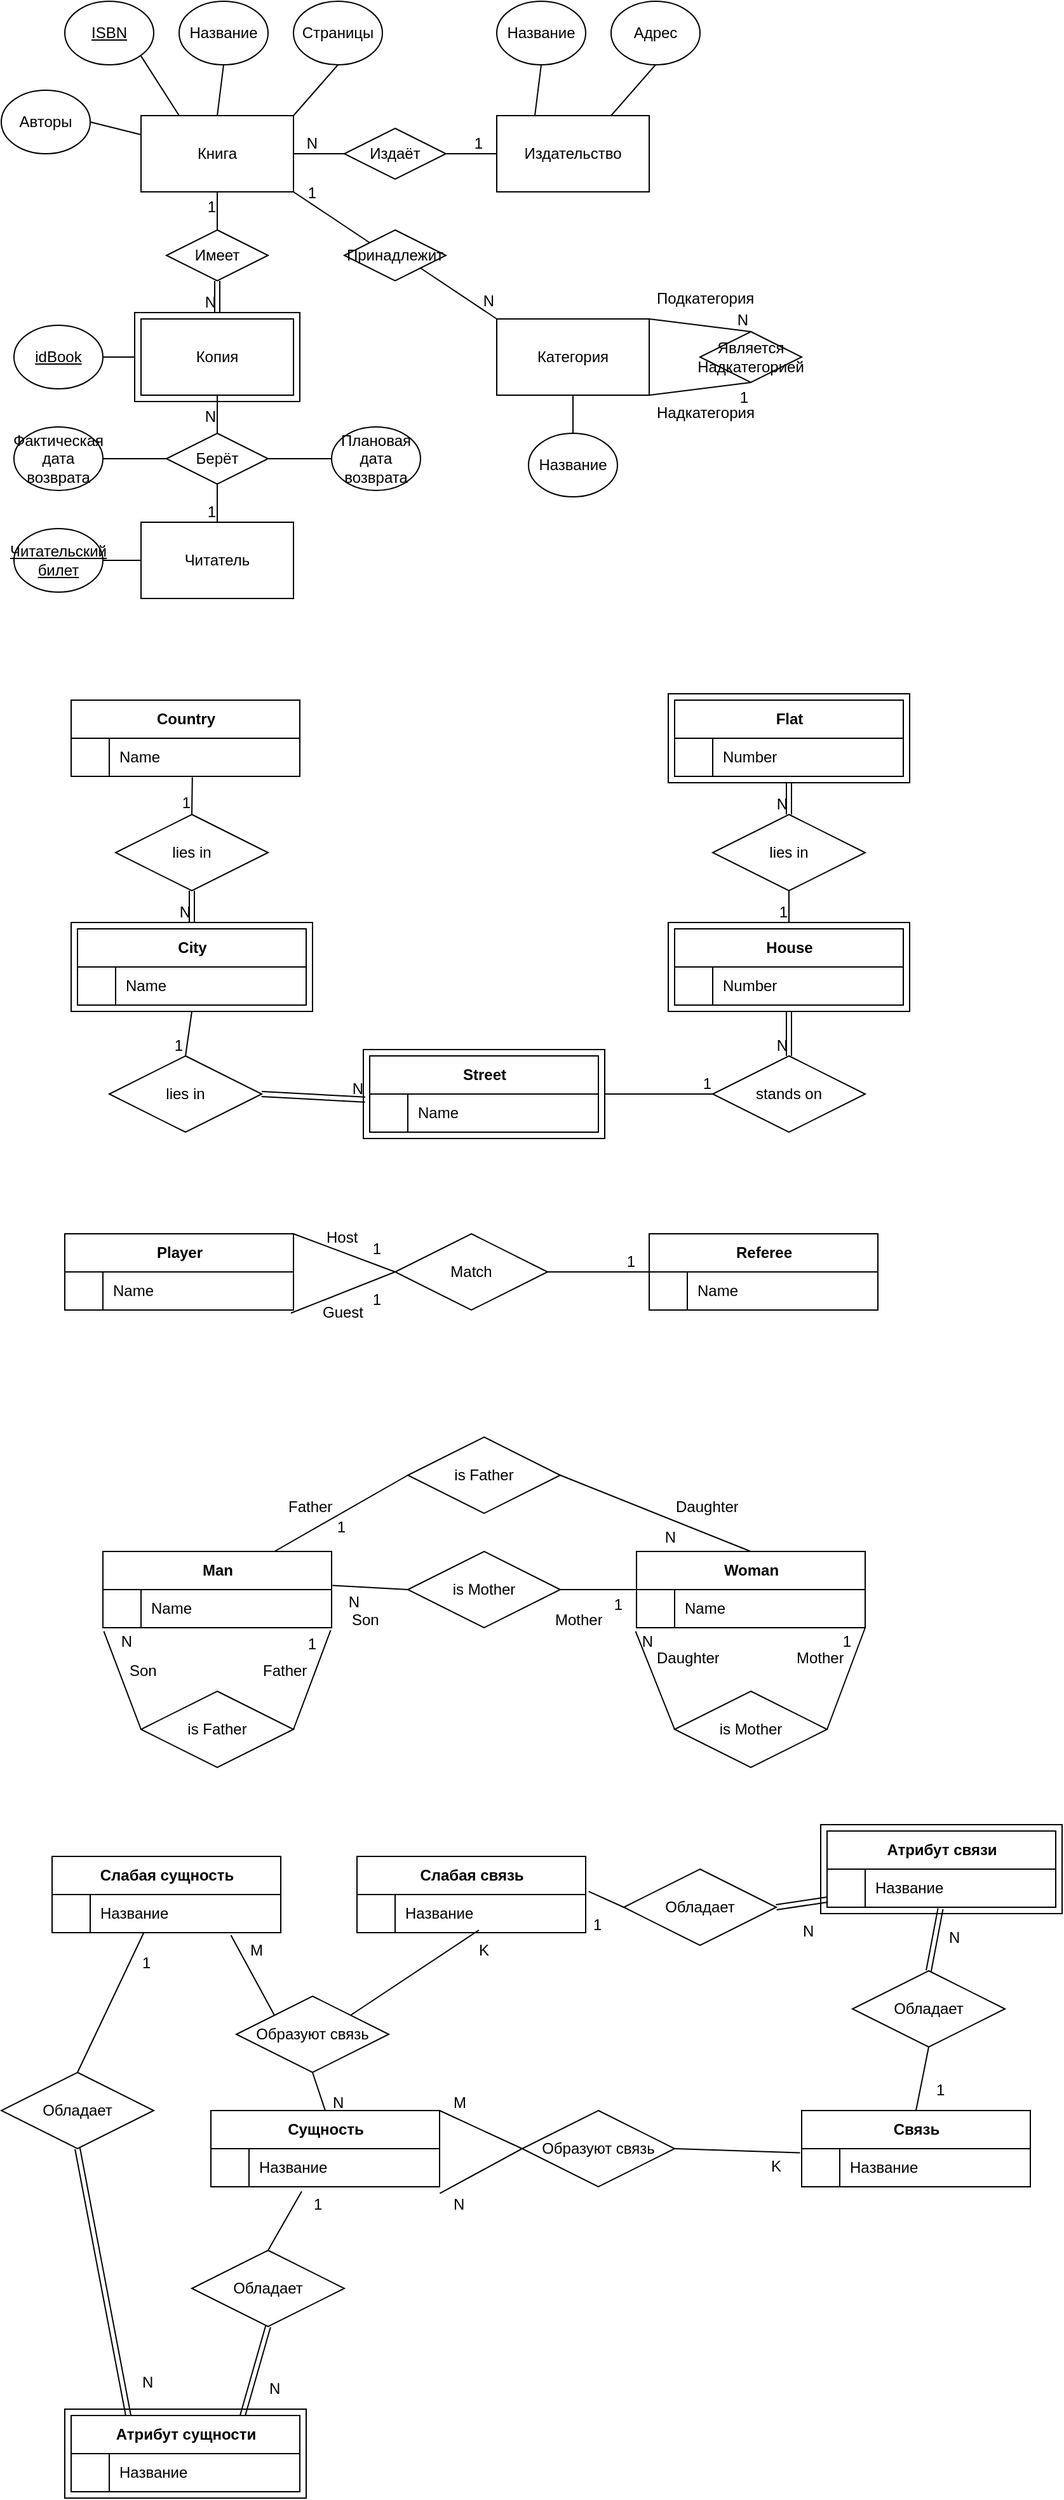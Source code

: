 <mxfile version="21.8.2" type="device">
  <diagram id="R2lEEEUBdFMjLlhIrx00" name="Page-1">
    <mxGraphModel dx="1050" dy="575" grid="1" gridSize="10" guides="1" tooltips="1" connect="1" arrows="1" fold="1" page="1" pageScale="1" pageWidth="850" pageHeight="1100" math="0" shadow="0" extFonts="Permanent Marker^https://fonts.googleapis.com/css?family=Permanent+Marker">
      <root>
        <mxCell id="0" />
        <mxCell id="1" parent="0" />
        <mxCell id="Oqij55L7WzgUqGGVqiaZ-274" value="" style="rounded=0;whiteSpace=wrap;html=1;" vertex="1" parent="1">
          <mxGeometry x="60" y="1915" width="190" height="70" as="geometry" />
        </mxCell>
        <mxCell id="Oqij55L7WzgUqGGVqiaZ-273" value="" style="rounded=0;whiteSpace=wrap;html=1;" vertex="1" parent="1">
          <mxGeometry x="655" y="1455" width="190" height="70" as="geometry" />
        </mxCell>
        <mxCell id="Oqij55L7WzgUqGGVqiaZ-105" value="" style="rounded=0;whiteSpace=wrap;html=1;" vertex="1" parent="1">
          <mxGeometry x="535" y="565" width="190" height="70" as="geometry" />
        </mxCell>
        <mxCell id="Oqij55L7WzgUqGGVqiaZ-104" value="" style="rounded=0;whiteSpace=wrap;html=1;" vertex="1" parent="1">
          <mxGeometry x="535" y="745" width="190" height="70" as="geometry" />
        </mxCell>
        <mxCell id="Oqij55L7WzgUqGGVqiaZ-103" value="" style="rounded=0;whiteSpace=wrap;html=1;" vertex="1" parent="1">
          <mxGeometry x="295" y="845" width="190" height="70" as="geometry" />
        </mxCell>
        <mxCell id="Oqij55L7WzgUqGGVqiaZ-102" value="" style="rounded=0;whiteSpace=wrap;html=1;" vertex="1" parent="1">
          <mxGeometry x="65" y="745" width="190" height="70" as="geometry" />
        </mxCell>
        <mxCell id="Oqij55L7WzgUqGGVqiaZ-1" value="Книга" style="rounded=0;whiteSpace=wrap;html=1;" vertex="1" parent="1">
          <mxGeometry x="120" y="110" width="120" height="60" as="geometry" />
        </mxCell>
        <mxCell id="Oqij55L7WzgUqGGVqiaZ-3" value="ISBN" style="ellipse;whiteSpace=wrap;html=1;fontStyle=4" vertex="1" parent="1">
          <mxGeometry x="60" y="20" width="70" height="50" as="geometry" />
        </mxCell>
        <mxCell id="Oqij55L7WzgUqGGVqiaZ-4" value="Страницы" style="ellipse;whiteSpace=wrap;html=1;" vertex="1" parent="1">
          <mxGeometry x="240" y="20" width="70" height="50" as="geometry" />
        </mxCell>
        <mxCell id="Oqij55L7WzgUqGGVqiaZ-5" value="Авторы" style="ellipse;whiteSpace=wrap;html=1;" vertex="1" parent="1">
          <mxGeometry x="10" y="90" width="70" height="50" as="geometry" />
        </mxCell>
        <mxCell id="Oqij55L7WzgUqGGVqiaZ-6" value="Название" style="ellipse;whiteSpace=wrap;html=1;" vertex="1" parent="1">
          <mxGeometry x="150" y="20" width="70" height="50" as="geometry" />
        </mxCell>
        <mxCell id="Oqij55L7WzgUqGGVqiaZ-7" value="Издаёт" style="rhombus;whiteSpace=wrap;html=1;" vertex="1" parent="1">
          <mxGeometry x="280" y="120" width="80" height="40" as="geometry" />
        </mxCell>
        <mxCell id="Oqij55L7WzgUqGGVqiaZ-8" value="Издательство" style="rounded=0;whiteSpace=wrap;html=1;" vertex="1" parent="1">
          <mxGeometry x="400" y="110" width="120" height="60" as="geometry" />
        </mxCell>
        <mxCell id="Oqij55L7WzgUqGGVqiaZ-11" value="idBook" style="ellipse;whiteSpace=wrap;html=1;fontStyle=4" vertex="1" parent="1">
          <mxGeometry x="20" y="275" width="70" height="50" as="geometry" />
        </mxCell>
        <mxCell id="Oqij55L7WzgUqGGVqiaZ-12" value="Адрес" style="ellipse;whiteSpace=wrap;html=1;" vertex="1" parent="1">
          <mxGeometry x="490" y="20" width="70" height="50" as="geometry" />
        </mxCell>
        <mxCell id="Oqij55L7WzgUqGGVqiaZ-13" value="Название" style="ellipse;whiteSpace=wrap;html=1;" vertex="1" parent="1">
          <mxGeometry x="400" y="20" width="70" height="50" as="geometry" />
        </mxCell>
        <mxCell id="Oqij55L7WzgUqGGVqiaZ-15" value="Имеет" style="rhombus;whiteSpace=wrap;html=1;" vertex="1" parent="1">
          <mxGeometry x="140" y="200" width="80" height="40" as="geometry" />
        </mxCell>
        <mxCell id="Oqij55L7WzgUqGGVqiaZ-16" value="Берёт" style="rhombus;whiteSpace=wrap;html=1;" vertex="1" parent="1">
          <mxGeometry x="140" y="360" width="80" height="40" as="geometry" />
        </mxCell>
        <mxCell id="Oqij55L7WzgUqGGVqiaZ-17" value="Плановая дата возврата" style="ellipse;whiteSpace=wrap;html=1;" vertex="1" parent="1">
          <mxGeometry x="270" y="355" width="70" height="50" as="geometry" />
        </mxCell>
        <mxCell id="Oqij55L7WzgUqGGVqiaZ-18" value="Фактическая дата возврата" style="ellipse;whiteSpace=wrap;html=1;" vertex="1" parent="1">
          <mxGeometry x="20" y="355" width="70" height="50" as="geometry" />
        </mxCell>
        <mxCell id="Oqij55L7WzgUqGGVqiaZ-19" value="Читатель" style="rounded=0;whiteSpace=wrap;html=1;" vertex="1" parent="1">
          <mxGeometry x="120" y="430" width="120" height="60" as="geometry" />
        </mxCell>
        <mxCell id="Oqij55L7WzgUqGGVqiaZ-20" value="Читательский билет" style="ellipse;whiteSpace=wrap;html=1;fontStyle=4" vertex="1" parent="1">
          <mxGeometry x="20" y="435" width="70" height="50" as="geometry" />
        </mxCell>
        <mxCell id="Oqij55L7WzgUqGGVqiaZ-22" value="Название" style="ellipse;whiteSpace=wrap;html=1;" vertex="1" parent="1">
          <mxGeometry x="425" y="360" width="70" height="50" as="geometry" />
        </mxCell>
        <mxCell id="Oqij55L7WzgUqGGVqiaZ-28" value="" style="rounded=0;whiteSpace=wrap;html=1;" vertex="1" parent="1">
          <mxGeometry x="115" y="265" width="130" height="70" as="geometry" />
        </mxCell>
        <mxCell id="Oqij55L7WzgUqGGVqiaZ-24" value="Является Надкатегорией" style="rhombus;whiteSpace=wrap;html=1;" vertex="1" parent="1">
          <mxGeometry x="560" y="280" width="80" height="40" as="geometry" />
        </mxCell>
        <mxCell id="Oqij55L7WzgUqGGVqiaZ-25" value="Принадлежит" style="rhombus;whiteSpace=wrap;html=1;rotation=0;" vertex="1" parent="1">
          <mxGeometry x="280" y="200" width="80" height="40" as="geometry" />
        </mxCell>
        <mxCell id="Oqij55L7WzgUqGGVqiaZ-21" value="Категория" style="rounded=0;whiteSpace=wrap;html=1;" vertex="1" parent="1">
          <mxGeometry x="400" y="270" width="120" height="60" as="geometry" />
        </mxCell>
        <mxCell id="Oqij55L7WzgUqGGVqiaZ-14" value="Копия" style="rounded=0;whiteSpace=wrap;html=1;" vertex="1" parent="1">
          <mxGeometry x="120" y="270" width="120" height="60" as="geometry" />
        </mxCell>
        <mxCell id="Oqij55L7WzgUqGGVqiaZ-32" value="" style="endArrow=none;html=1;rounded=0;entryX=0.5;entryY=0;entryDx=0;entryDy=0;" edge="1" parent="1" target="Oqij55L7WzgUqGGVqiaZ-15">
          <mxGeometry relative="1" as="geometry">
            <mxPoint x="180" y="170" as="sourcePoint" />
            <mxPoint x="240" y="190" as="targetPoint" />
          </mxGeometry>
        </mxCell>
        <mxCell id="Oqij55L7WzgUqGGVqiaZ-33" value="1" style="resizable=0;html=1;whiteSpace=wrap;align=right;verticalAlign=bottom;" connectable="0" vertex="1" parent="Oqij55L7WzgUqGGVqiaZ-32">
          <mxGeometry x="1" relative="1" as="geometry">
            <mxPoint y="-10" as="offset" />
          </mxGeometry>
        </mxCell>
        <mxCell id="Oqij55L7WzgUqGGVqiaZ-35" value="" style="shape=link;html=1;rounded=0;exitX=0.5;exitY=1;exitDx=0;exitDy=0;entryX=0.5;entryY=0;entryDx=0;entryDy=0;" edge="1" parent="1" source="Oqij55L7WzgUqGGVqiaZ-15" target="Oqij55L7WzgUqGGVqiaZ-28">
          <mxGeometry relative="1" as="geometry">
            <mxPoint x="340" y="230" as="sourcePoint" />
            <mxPoint x="240" y="250" as="targetPoint" />
          </mxGeometry>
        </mxCell>
        <mxCell id="Oqij55L7WzgUqGGVqiaZ-36" value="N" style="resizable=0;html=1;whiteSpace=wrap;align=right;verticalAlign=bottom;" connectable="0" vertex="1" parent="Oqij55L7WzgUqGGVqiaZ-35">
          <mxGeometry x="1" relative="1" as="geometry" />
        </mxCell>
        <mxCell id="Oqij55L7WzgUqGGVqiaZ-37" value="" style="endArrow=none;html=1;rounded=0;exitX=0.5;exitY=1;exitDx=0;exitDy=0;entryX=0.5;entryY=0;entryDx=0;entryDy=0;" edge="1" parent="1" source="Oqij55L7WzgUqGGVqiaZ-14" target="Oqij55L7WzgUqGGVqiaZ-16">
          <mxGeometry relative="1" as="geometry">
            <mxPoint x="340" y="230" as="sourcePoint" />
            <mxPoint x="500" y="230" as="targetPoint" />
          </mxGeometry>
        </mxCell>
        <mxCell id="Oqij55L7WzgUqGGVqiaZ-38" value="N" style="resizable=0;html=1;whiteSpace=wrap;align=right;verticalAlign=bottom;" connectable="0" vertex="1" parent="Oqij55L7WzgUqGGVqiaZ-37">
          <mxGeometry x="1" relative="1" as="geometry">
            <mxPoint y="-5" as="offset" />
          </mxGeometry>
        </mxCell>
        <mxCell id="Oqij55L7WzgUqGGVqiaZ-39" value="" style="endArrow=none;html=1;rounded=0;exitX=0.5;exitY=1;exitDx=0;exitDy=0;entryX=0.5;entryY=0;entryDx=0;entryDy=0;" edge="1" parent="1" source="Oqij55L7WzgUqGGVqiaZ-16" target="Oqij55L7WzgUqGGVqiaZ-19">
          <mxGeometry relative="1" as="geometry">
            <mxPoint x="340" y="230" as="sourcePoint" />
            <mxPoint x="210" y="410" as="targetPoint" />
          </mxGeometry>
        </mxCell>
        <mxCell id="Oqij55L7WzgUqGGVqiaZ-40" value="1" style="resizable=0;html=1;whiteSpace=wrap;align=right;verticalAlign=bottom;" connectable="0" vertex="1" parent="Oqij55L7WzgUqGGVqiaZ-39">
          <mxGeometry x="1" relative="1" as="geometry" />
        </mxCell>
        <mxCell id="Oqij55L7WzgUqGGVqiaZ-41" value="" style="endArrow=none;html=1;rounded=0;exitX=0.5;exitY=1;exitDx=0;exitDy=0;entryX=0.25;entryY=0;entryDx=0;entryDy=0;" edge="1" parent="1" source="Oqij55L7WzgUqGGVqiaZ-13" target="Oqij55L7WzgUqGGVqiaZ-8">
          <mxGeometry relative="1" as="geometry">
            <mxPoint x="520" y="90" as="sourcePoint" />
            <mxPoint x="680" y="90" as="targetPoint" />
          </mxGeometry>
        </mxCell>
        <mxCell id="Oqij55L7WzgUqGGVqiaZ-42" value="" style="endArrow=none;html=1;rounded=0;exitX=0.5;exitY=1;exitDx=0;exitDy=0;entryX=0.75;entryY=0;entryDx=0;entryDy=0;" edge="1" parent="1" source="Oqij55L7WzgUqGGVqiaZ-12" target="Oqij55L7WzgUqGGVqiaZ-8">
          <mxGeometry relative="1" as="geometry">
            <mxPoint x="445" y="80" as="sourcePoint" />
            <mxPoint x="440" y="120" as="targetPoint" />
          </mxGeometry>
        </mxCell>
        <mxCell id="Oqij55L7WzgUqGGVqiaZ-43" value="" style="endArrow=none;html=1;rounded=0;exitX=0.5;exitY=1;exitDx=0;exitDy=0;entryX=1;entryY=0;entryDx=0;entryDy=0;" edge="1" parent="1" source="Oqij55L7WzgUqGGVqiaZ-4" target="Oqij55L7WzgUqGGVqiaZ-1">
          <mxGeometry relative="1" as="geometry">
            <mxPoint x="455" y="90" as="sourcePoint" />
            <mxPoint x="450" y="130" as="targetPoint" />
          </mxGeometry>
        </mxCell>
        <mxCell id="Oqij55L7WzgUqGGVqiaZ-44" value="" style="endArrow=none;html=1;rounded=0;entryX=0.5;entryY=0;entryDx=0;entryDy=0;exitX=0.5;exitY=1;exitDx=0;exitDy=0;" edge="1" parent="1" source="Oqij55L7WzgUqGGVqiaZ-6" target="Oqij55L7WzgUqGGVqiaZ-1">
          <mxGeometry relative="1" as="geometry">
            <mxPoint x="220" y="80" as="sourcePoint" />
            <mxPoint x="150" y="110" as="targetPoint" />
          </mxGeometry>
        </mxCell>
        <mxCell id="Oqij55L7WzgUqGGVqiaZ-45" value="" style="endArrow=none;html=1;rounded=0;entryX=0.25;entryY=0;entryDx=0;entryDy=0;exitX=1;exitY=1;exitDx=0;exitDy=0;" edge="1" parent="1" source="Oqij55L7WzgUqGGVqiaZ-3" target="Oqij55L7WzgUqGGVqiaZ-1">
          <mxGeometry relative="1" as="geometry">
            <mxPoint x="195" y="80" as="sourcePoint" />
            <mxPoint x="190" y="120" as="targetPoint" />
          </mxGeometry>
        </mxCell>
        <mxCell id="Oqij55L7WzgUqGGVqiaZ-46" value="" style="endArrow=none;html=1;rounded=0;entryX=0;entryY=0.25;entryDx=0;entryDy=0;exitX=1;exitY=0.5;exitDx=0;exitDy=0;" edge="1" parent="1" source="Oqij55L7WzgUqGGVqiaZ-5" target="Oqij55L7WzgUqGGVqiaZ-1">
          <mxGeometry relative="1" as="geometry">
            <mxPoint x="130" y="73" as="sourcePoint" />
            <mxPoint x="160" y="120" as="targetPoint" />
          </mxGeometry>
        </mxCell>
        <mxCell id="Oqij55L7WzgUqGGVqiaZ-47" value="" style="endArrow=none;html=1;rounded=0;entryX=0;entryY=0.5;entryDx=0;entryDy=0;exitX=1;exitY=0.5;exitDx=0;exitDy=0;" edge="1" parent="1" source="Oqij55L7WzgUqGGVqiaZ-18" target="Oqij55L7WzgUqGGVqiaZ-16">
          <mxGeometry relative="1" as="geometry">
            <mxPoint x="140" y="83" as="sourcePoint" />
            <mxPoint x="170" y="130" as="targetPoint" />
          </mxGeometry>
        </mxCell>
        <mxCell id="Oqij55L7WzgUqGGVqiaZ-48" value="" style="endArrow=none;html=1;rounded=0;entryX=0;entryY=0.5;entryDx=0;entryDy=0;exitX=1;exitY=0.5;exitDx=0;exitDy=0;" edge="1" parent="1" source="Oqij55L7WzgUqGGVqiaZ-11" target="Oqij55L7WzgUqGGVqiaZ-28">
          <mxGeometry relative="1" as="geometry">
            <mxPoint x="100" y="385" as="sourcePoint" />
            <mxPoint x="150" y="390" as="targetPoint" />
          </mxGeometry>
        </mxCell>
        <mxCell id="Oqij55L7WzgUqGGVqiaZ-49" value="" style="endArrow=none;html=1;rounded=0;entryX=1;entryY=0.5;entryDx=0;entryDy=0;exitX=0;exitY=0.5;exitDx=0;exitDy=0;" edge="1" parent="1" source="Oqij55L7WzgUqGGVqiaZ-17" target="Oqij55L7WzgUqGGVqiaZ-16">
          <mxGeometry relative="1" as="geometry">
            <mxPoint x="100" y="310" as="sourcePoint" />
            <mxPoint x="125" y="310" as="targetPoint" />
          </mxGeometry>
        </mxCell>
        <mxCell id="Oqij55L7WzgUqGGVqiaZ-50" value="" style="endArrow=none;html=1;rounded=0;entryX=0.5;entryY=1;entryDx=0;entryDy=0;exitX=0.5;exitY=0;exitDx=0;exitDy=0;" edge="1" parent="1" source="Oqij55L7WzgUqGGVqiaZ-22" target="Oqij55L7WzgUqGGVqiaZ-21">
          <mxGeometry relative="1" as="geometry">
            <mxPoint x="280" y="390" as="sourcePoint" />
            <mxPoint x="230" y="390" as="targetPoint" />
          </mxGeometry>
        </mxCell>
        <mxCell id="Oqij55L7WzgUqGGVqiaZ-51" value="" style="endArrow=none;html=1;rounded=0;entryX=0;entryY=0.5;entryDx=0;entryDy=0;exitX=1;exitY=0.5;exitDx=0;exitDy=0;" edge="1" parent="1" source="Oqij55L7WzgUqGGVqiaZ-7" target="Oqij55L7WzgUqGGVqiaZ-8">
          <mxGeometry relative="1" as="geometry">
            <mxPoint x="190" y="180" as="sourcePoint" />
            <mxPoint x="190" y="210" as="targetPoint" />
          </mxGeometry>
        </mxCell>
        <mxCell id="Oqij55L7WzgUqGGVqiaZ-52" value="1" style="resizable=0;html=1;whiteSpace=wrap;align=right;verticalAlign=bottom;" connectable="0" vertex="1" parent="Oqij55L7WzgUqGGVqiaZ-51">
          <mxGeometry x="1" relative="1" as="geometry">
            <mxPoint x="-10" as="offset" />
          </mxGeometry>
        </mxCell>
        <mxCell id="Oqij55L7WzgUqGGVqiaZ-54" value="" style="endArrow=none;html=1;rounded=0;entryX=0;entryY=0.5;entryDx=0;entryDy=0;exitX=1;exitY=0.5;exitDx=0;exitDy=0;" edge="1" parent="1" source="Oqij55L7WzgUqGGVqiaZ-1" target="Oqij55L7WzgUqGGVqiaZ-7">
          <mxGeometry relative="1" as="geometry">
            <mxPoint x="260" y="200" as="sourcePoint" />
            <mxPoint x="350" y="295" as="targetPoint" />
            <Array as="points" />
          </mxGeometry>
        </mxCell>
        <mxCell id="Oqij55L7WzgUqGGVqiaZ-55" value="N" style="resizable=0;html=1;whiteSpace=wrap;align=right;verticalAlign=bottom;" connectable="0" vertex="1" parent="Oqij55L7WzgUqGGVqiaZ-54">
          <mxGeometry x="1" relative="1" as="geometry">
            <mxPoint x="-20" as="offset" />
          </mxGeometry>
        </mxCell>
        <mxCell id="Oqij55L7WzgUqGGVqiaZ-56" value="" style="endArrow=none;html=1;rounded=0;entryX=0;entryY=0;entryDx=0;entryDy=0;exitX=1;exitY=1;exitDx=0;exitDy=0;" edge="1" parent="1" source="Oqij55L7WzgUqGGVqiaZ-1" target="Oqij55L7WzgUqGGVqiaZ-25">
          <mxGeometry relative="1" as="geometry">
            <mxPoint x="350" y="280" as="sourcePoint" />
            <mxPoint x="500" y="230" as="targetPoint" />
          </mxGeometry>
        </mxCell>
        <mxCell id="Oqij55L7WzgUqGGVqiaZ-57" value="1" style="resizable=0;html=1;whiteSpace=wrap;align=right;verticalAlign=bottom;" connectable="0" vertex="1" parent="Oqij55L7WzgUqGGVqiaZ-56">
          <mxGeometry x="1" relative="1" as="geometry">
            <mxPoint x="-40" y="-30" as="offset" />
          </mxGeometry>
        </mxCell>
        <mxCell id="Oqij55L7WzgUqGGVqiaZ-58" value="" style="endArrow=none;html=1;rounded=0;entryX=0;entryY=0;entryDx=0;entryDy=0;exitX=1;exitY=1;exitDx=0;exitDy=0;" edge="1" parent="1" source="Oqij55L7WzgUqGGVqiaZ-25" target="Oqij55L7WzgUqGGVqiaZ-21">
          <mxGeometry relative="1" as="geometry">
            <mxPoint x="340" y="230" as="sourcePoint" />
            <mxPoint x="500" y="230" as="targetPoint" />
          </mxGeometry>
        </mxCell>
        <mxCell id="Oqij55L7WzgUqGGVqiaZ-59" value="N" style="resizable=0;html=1;whiteSpace=wrap;align=right;verticalAlign=bottom;" connectable="0" vertex="1" parent="Oqij55L7WzgUqGGVqiaZ-58">
          <mxGeometry x="1" relative="1" as="geometry">
            <mxPoint y="-5" as="offset" />
          </mxGeometry>
        </mxCell>
        <mxCell id="Oqij55L7WzgUqGGVqiaZ-60" value="" style="endArrow=none;html=1;rounded=0;entryX=0.5;entryY=1;entryDx=0;entryDy=0;exitX=1;exitY=1;exitDx=0;exitDy=0;" edge="1" parent="1" source="Oqij55L7WzgUqGGVqiaZ-21" target="Oqij55L7WzgUqGGVqiaZ-24">
          <mxGeometry relative="1" as="geometry">
            <mxPoint x="520" y="360" as="sourcePoint" />
            <mxPoint x="600" y="370" as="targetPoint" />
          </mxGeometry>
        </mxCell>
        <mxCell id="Oqij55L7WzgUqGGVqiaZ-61" value="1" style="resizable=0;html=1;whiteSpace=wrap;align=right;verticalAlign=bottom;" connectable="0" vertex="1" parent="Oqij55L7WzgUqGGVqiaZ-60">
          <mxGeometry x="1" relative="1" as="geometry">
            <mxPoint y="20" as="offset" />
          </mxGeometry>
        </mxCell>
        <mxCell id="Oqij55L7WzgUqGGVqiaZ-62" value="" style="endArrow=none;html=1;rounded=0;exitX=1;exitY=0;exitDx=0;exitDy=0;entryX=0.5;entryY=0;entryDx=0;entryDy=0;" edge="1" parent="1" source="Oqij55L7WzgUqGGVqiaZ-21" target="Oqij55L7WzgUqGGVqiaZ-24">
          <mxGeometry relative="1" as="geometry">
            <mxPoint x="550" y="400" as="sourcePoint" />
            <mxPoint x="630" y="390" as="targetPoint" />
          </mxGeometry>
        </mxCell>
        <mxCell id="Oqij55L7WzgUqGGVqiaZ-63" value="N" style="resizable=0;html=1;whiteSpace=wrap;align=right;verticalAlign=bottom;" connectable="0" vertex="1" parent="Oqij55L7WzgUqGGVqiaZ-62">
          <mxGeometry x="1" relative="1" as="geometry" />
        </mxCell>
        <mxCell id="Oqij55L7WzgUqGGVqiaZ-64" value="" style="endArrow=none;html=1;rounded=0;exitX=1;exitY=0.5;exitDx=0;exitDy=0;entryX=0;entryY=0.5;entryDx=0;entryDy=0;" edge="1" parent="1" source="Oqij55L7WzgUqGGVqiaZ-20" target="Oqij55L7WzgUqGGVqiaZ-19">
          <mxGeometry relative="1" as="geometry">
            <mxPoint x="340" y="530" as="sourcePoint" />
            <mxPoint x="500" y="530" as="targetPoint" />
          </mxGeometry>
        </mxCell>
        <mxCell id="Oqij55L7WzgUqGGVqiaZ-65" value="Country" style="shape=table;startSize=30;container=1;collapsible=1;childLayout=tableLayout;fixedRows=1;rowLines=0;fontStyle=1;align=center;resizeLast=1;html=1;" vertex="1" parent="1">
          <mxGeometry x="65" y="570" width="180" height="60" as="geometry">
            <mxRectangle x="65" y="570" width="50" height="40" as="alternateBounds" />
          </mxGeometry>
        </mxCell>
        <mxCell id="Oqij55L7WzgUqGGVqiaZ-69" value="" style="shape=tableRow;horizontal=0;startSize=0;swimlaneHead=0;swimlaneBody=0;fillColor=none;collapsible=0;dropTarget=0;points=[[0,0.5],[1,0.5]];portConstraint=eastwest;top=0;left=0;right=0;bottom=0;" vertex="1" parent="Oqij55L7WzgUqGGVqiaZ-65">
          <mxGeometry y="30" width="180" height="30" as="geometry" />
        </mxCell>
        <mxCell id="Oqij55L7WzgUqGGVqiaZ-70" value="" style="shape=partialRectangle;connectable=0;fillColor=none;top=0;left=0;bottom=0;right=0;editable=1;overflow=hidden;whiteSpace=wrap;html=1;" vertex="1" parent="Oqij55L7WzgUqGGVqiaZ-69">
          <mxGeometry width="30" height="30" as="geometry">
            <mxRectangle width="30" height="30" as="alternateBounds" />
          </mxGeometry>
        </mxCell>
        <mxCell id="Oqij55L7WzgUqGGVqiaZ-71" value="Name" style="shape=partialRectangle;connectable=0;fillColor=none;top=0;left=0;bottom=0;right=0;align=left;spacingLeft=6;overflow=hidden;whiteSpace=wrap;html=1;" vertex="1" parent="Oqij55L7WzgUqGGVqiaZ-69">
          <mxGeometry x="30" width="150" height="30" as="geometry">
            <mxRectangle width="150" height="30" as="alternateBounds" />
          </mxGeometry>
        </mxCell>
        <mxCell id="Oqij55L7WzgUqGGVqiaZ-78" value="City" style="shape=table;startSize=30;container=1;collapsible=1;childLayout=tableLayout;fixedRows=1;rowLines=0;fontStyle=1;align=center;resizeLast=1;html=1;" vertex="1" parent="1">
          <mxGeometry x="70" y="750" width="180" height="60" as="geometry">
            <mxRectangle x="65" y="570" width="50" height="40" as="alternateBounds" />
          </mxGeometry>
        </mxCell>
        <mxCell id="Oqij55L7WzgUqGGVqiaZ-79" value="" style="shape=tableRow;horizontal=0;startSize=0;swimlaneHead=0;swimlaneBody=0;fillColor=none;collapsible=0;dropTarget=0;points=[[0,0.5],[1,0.5]];portConstraint=eastwest;top=0;left=0;right=0;bottom=0;" vertex="1" parent="Oqij55L7WzgUqGGVqiaZ-78">
          <mxGeometry y="30" width="180" height="30" as="geometry" />
        </mxCell>
        <mxCell id="Oqij55L7WzgUqGGVqiaZ-80" value="" style="shape=partialRectangle;connectable=0;fillColor=none;top=0;left=0;bottom=0;right=0;editable=1;overflow=hidden;whiteSpace=wrap;html=1;" vertex="1" parent="Oqij55L7WzgUqGGVqiaZ-79">
          <mxGeometry width="30" height="30" as="geometry">
            <mxRectangle width="30" height="30" as="alternateBounds" />
          </mxGeometry>
        </mxCell>
        <mxCell id="Oqij55L7WzgUqGGVqiaZ-81" value="Name" style="shape=partialRectangle;connectable=0;fillColor=none;top=0;left=0;bottom=0;right=0;align=left;spacingLeft=6;overflow=hidden;whiteSpace=wrap;html=1;" vertex="1" parent="Oqij55L7WzgUqGGVqiaZ-79">
          <mxGeometry x="30" width="150" height="30" as="geometry">
            <mxRectangle width="150" height="30" as="alternateBounds" />
          </mxGeometry>
        </mxCell>
        <mxCell id="Oqij55L7WzgUqGGVqiaZ-82" value="House" style="shape=table;startSize=30;container=1;collapsible=1;childLayout=tableLayout;fixedRows=1;rowLines=0;fontStyle=1;align=center;resizeLast=1;html=1;" vertex="1" parent="1">
          <mxGeometry x="540" y="750" width="180" height="60" as="geometry">
            <mxRectangle x="65" y="570" width="50" height="40" as="alternateBounds" />
          </mxGeometry>
        </mxCell>
        <mxCell id="Oqij55L7WzgUqGGVqiaZ-83" value="" style="shape=tableRow;horizontal=0;startSize=0;swimlaneHead=0;swimlaneBody=0;fillColor=none;collapsible=0;dropTarget=0;points=[[0,0.5],[1,0.5]];portConstraint=eastwest;top=0;left=0;right=0;bottom=0;" vertex="1" parent="Oqij55L7WzgUqGGVqiaZ-82">
          <mxGeometry y="30" width="180" height="30" as="geometry" />
        </mxCell>
        <mxCell id="Oqij55L7WzgUqGGVqiaZ-84" value="" style="shape=partialRectangle;connectable=0;fillColor=none;top=0;left=0;bottom=0;right=0;editable=1;overflow=hidden;whiteSpace=wrap;html=1;" vertex="1" parent="Oqij55L7WzgUqGGVqiaZ-83">
          <mxGeometry width="30" height="30" as="geometry">
            <mxRectangle width="30" height="30" as="alternateBounds" />
          </mxGeometry>
        </mxCell>
        <mxCell id="Oqij55L7WzgUqGGVqiaZ-85" value="Number" style="shape=partialRectangle;connectable=0;fillColor=none;top=0;left=0;bottom=0;right=0;align=left;spacingLeft=6;overflow=hidden;whiteSpace=wrap;html=1;" vertex="1" parent="Oqij55L7WzgUqGGVqiaZ-83">
          <mxGeometry x="30" width="150" height="30" as="geometry">
            <mxRectangle width="150" height="30" as="alternateBounds" />
          </mxGeometry>
        </mxCell>
        <mxCell id="Oqij55L7WzgUqGGVqiaZ-86" value="Street" style="shape=table;startSize=30;container=1;collapsible=1;childLayout=tableLayout;fixedRows=1;rowLines=0;fontStyle=1;align=center;resizeLast=1;html=1;" vertex="1" parent="1">
          <mxGeometry x="300" y="850" width="180" height="60" as="geometry">
            <mxRectangle x="65" y="570" width="50" height="40" as="alternateBounds" />
          </mxGeometry>
        </mxCell>
        <mxCell id="Oqij55L7WzgUqGGVqiaZ-87" value="" style="shape=tableRow;horizontal=0;startSize=0;swimlaneHead=0;swimlaneBody=0;fillColor=none;collapsible=0;dropTarget=0;points=[[0,0.5],[1,0.5]];portConstraint=eastwest;top=0;left=0;right=0;bottom=0;" vertex="1" parent="Oqij55L7WzgUqGGVqiaZ-86">
          <mxGeometry y="30" width="180" height="30" as="geometry" />
        </mxCell>
        <mxCell id="Oqij55L7WzgUqGGVqiaZ-88" value="" style="shape=partialRectangle;connectable=0;fillColor=none;top=0;left=0;bottom=0;right=0;editable=1;overflow=hidden;whiteSpace=wrap;html=1;" vertex="1" parent="Oqij55L7WzgUqGGVqiaZ-87">
          <mxGeometry width="30" height="30" as="geometry">
            <mxRectangle width="30" height="30" as="alternateBounds" />
          </mxGeometry>
        </mxCell>
        <mxCell id="Oqij55L7WzgUqGGVqiaZ-89" value="Name" style="shape=partialRectangle;connectable=0;fillColor=none;top=0;left=0;bottom=0;right=0;align=left;spacingLeft=6;overflow=hidden;whiteSpace=wrap;html=1;" vertex="1" parent="Oqij55L7WzgUqGGVqiaZ-87">
          <mxGeometry x="30" width="150" height="30" as="geometry">
            <mxRectangle width="150" height="30" as="alternateBounds" />
          </mxGeometry>
        </mxCell>
        <mxCell id="Oqij55L7WzgUqGGVqiaZ-90" value="Flat" style="shape=table;startSize=30;container=1;collapsible=1;childLayout=tableLayout;fixedRows=1;rowLines=0;fontStyle=1;align=center;resizeLast=1;html=1;" vertex="1" parent="1">
          <mxGeometry x="540" y="570" width="180" height="60" as="geometry">
            <mxRectangle x="65" y="570" width="50" height="40" as="alternateBounds" />
          </mxGeometry>
        </mxCell>
        <mxCell id="Oqij55L7WzgUqGGVqiaZ-91" value="" style="shape=tableRow;horizontal=0;startSize=0;swimlaneHead=0;swimlaneBody=0;fillColor=none;collapsible=0;dropTarget=0;points=[[0,0.5],[1,0.5]];portConstraint=eastwest;top=0;left=0;right=0;bottom=0;" vertex="1" parent="Oqij55L7WzgUqGGVqiaZ-90">
          <mxGeometry y="30" width="180" height="30" as="geometry" />
        </mxCell>
        <mxCell id="Oqij55L7WzgUqGGVqiaZ-92" value="" style="shape=partialRectangle;connectable=0;fillColor=none;top=0;left=0;bottom=0;right=0;editable=1;overflow=hidden;whiteSpace=wrap;html=1;" vertex="1" parent="Oqij55L7WzgUqGGVqiaZ-91">
          <mxGeometry width="30" height="30" as="geometry">
            <mxRectangle width="30" height="30" as="alternateBounds" />
          </mxGeometry>
        </mxCell>
        <mxCell id="Oqij55L7WzgUqGGVqiaZ-93" value="Number" style="shape=partialRectangle;connectable=0;fillColor=none;top=0;left=0;bottom=0;right=0;align=left;spacingLeft=6;overflow=hidden;whiteSpace=wrap;html=1;" vertex="1" parent="Oqij55L7WzgUqGGVqiaZ-91">
          <mxGeometry x="30" width="150" height="30" as="geometry">
            <mxRectangle width="150" height="30" as="alternateBounds" />
          </mxGeometry>
        </mxCell>
        <mxCell id="Oqij55L7WzgUqGGVqiaZ-98" value="lies in" style="shape=rhombus;perimeter=rhombusPerimeter;whiteSpace=wrap;html=1;align=center;" vertex="1" parent="1">
          <mxGeometry x="95" y="850" width="120" height="60" as="geometry" />
        </mxCell>
        <mxCell id="Oqij55L7WzgUqGGVqiaZ-99" value="lies in" style="shape=rhombus;perimeter=rhombusPerimeter;whiteSpace=wrap;html=1;align=center;" vertex="1" parent="1">
          <mxGeometry x="570" y="660" width="120" height="60" as="geometry" />
        </mxCell>
        <mxCell id="Oqij55L7WzgUqGGVqiaZ-100" value="lies in" style="shape=rhombus;perimeter=rhombusPerimeter;whiteSpace=wrap;html=1;align=center;" vertex="1" parent="1">
          <mxGeometry x="100" y="660" width="120" height="60" as="geometry" />
        </mxCell>
        <mxCell id="Oqij55L7WzgUqGGVqiaZ-101" value="stands on" style="shape=rhombus;perimeter=rhombusPerimeter;whiteSpace=wrap;html=1;align=center;" vertex="1" parent="1">
          <mxGeometry x="570" y="850" width="120" height="60" as="geometry" />
        </mxCell>
        <mxCell id="Oqij55L7WzgUqGGVqiaZ-106" value="" style="endArrow=none;html=1;rounded=0;entryX=0.5;entryY=0;entryDx=0;entryDy=0;exitX=0.53;exitY=1.027;exitDx=0;exitDy=0;exitPerimeter=0;" edge="1" parent="1" source="Oqij55L7WzgUqGGVqiaZ-69" target="Oqij55L7WzgUqGGVqiaZ-100">
          <mxGeometry relative="1" as="geometry">
            <mxPoint x="280" y="670" as="sourcePoint" />
            <mxPoint x="500" y="730" as="targetPoint" />
          </mxGeometry>
        </mxCell>
        <mxCell id="Oqij55L7WzgUqGGVqiaZ-107" value="1" style="resizable=0;html=1;whiteSpace=wrap;align=right;verticalAlign=bottom;" connectable="0" vertex="1" parent="Oqij55L7WzgUqGGVqiaZ-106">
          <mxGeometry x="1" relative="1" as="geometry" />
        </mxCell>
        <mxCell id="Oqij55L7WzgUqGGVqiaZ-112" value="" style="shape=link;html=1;rounded=0;exitX=0.5;exitY=1;exitDx=0;exitDy=0;entryX=0.5;entryY=0;entryDx=0;entryDy=0;" edge="1" parent="1" source="Oqij55L7WzgUqGGVqiaZ-100" target="Oqij55L7WzgUqGGVqiaZ-102">
          <mxGeometry relative="1" as="geometry">
            <mxPoint x="340" y="730" as="sourcePoint" />
            <mxPoint x="500" y="730" as="targetPoint" />
          </mxGeometry>
        </mxCell>
        <mxCell id="Oqij55L7WzgUqGGVqiaZ-113" value="N" style="resizable=0;html=1;whiteSpace=wrap;align=right;verticalAlign=bottom;" connectable="0" vertex="1" parent="Oqij55L7WzgUqGGVqiaZ-112">
          <mxGeometry x="1" relative="1" as="geometry" />
        </mxCell>
        <mxCell id="Oqij55L7WzgUqGGVqiaZ-114" value="" style="endArrow=none;html=1;rounded=0;entryX=0.5;entryY=0;entryDx=0;entryDy=0;exitX=0.5;exitY=1;exitDx=0;exitDy=0;" edge="1" parent="1" source="Oqij55L7WzgUqGGVqiaZ-102" target="Oqij55L7WzgUqGGVqiaZ-98">
          <mxGeometry relative="1" as="geometry">
            <mxPoint x="184.5" y="821" as="sourcePoint" />
            <mxPoint x="184.5" y="850" as="targetPoint" />
          </mxGeometry>
        </mxCell>
        <mxCell id="Oqij55L7WzgUqGGVqiaZ-115" value="1" style="resizable=0;html=1;whiteSpace=wrap;align=right;verticalAlign=bottom;" connectable="0" vertex="1" parent="Oqij55L7WzgUqGGVqiaZ-114">
          <mxGeometry x="1" relative="1" as="geometry" />
        </mxCell>
        <mxCell id="Oqij55L7WzgUqGGVqiaZ-116" value="" style="endArrow=none;html=1;rounded=0;entryX=0;entryY=0.5;entryDx=0;entryDy=0;exitX=1;exitY=0.5;exitDx=0;exitDy=0;" edge="1" parent="1" source="Oqij55L7WzgUqGGVqiaZ-103" target="Oqij55L7WzgUqGGVqiaZ-101">
          <mxGeometry relative="1" as="geometry">
            <mxPoint x="170" y="825" as="sourcePoint" />
            <mxPoint x="165" y="860" as="targetPoint" />
          </mxGeometry>
        </mxCell>
        <mxCell id="Oqij55L7WzgUqGGVqiaZ-117" value="1" style="resizable=0;html=1;whiteSpace=wrap;align=right;verticalAlign=bottom;" connectable="0" vertex="1" parent="Oqij55L7WzgUqGGVqiaZ-116">
          <mxGeometry x="1" relative="1" as="geometry" />
        </mxCell>
        <mxCell id="Oqij55L7WzgUqGGVqiaZ-118" value="" style="endArrow=none;html=1;rounded=0;exitX=0.5;exitY=1;exitDx=0;exitDy=0;entryX=0.5;entryY=0;entryDx=0;entryDy=0;" edge="1" parent="1" source="Oqij55L7WzgUqGGVqiaZ-99" target="Oqij55L7WzgUqGGVqiaZ-104">
          <mxGeometry relative="1" as="geometry">
            <mxPoint x="495" y="890" as="sourcePoint" />
            <mxPoint x="710" y="720" as="targetPoint" />
          </mxGeometry>
        </mxCell>
        <mxCell id="Oqij55L7WzgUqGGVqiaZ-119" value="1" style="resizable=0;html=1;whiteSpace=wrap;align=right;verticalAlign=bottom;" connectable="0" vertex="1" parent="Oqij55L7WzgUqGGVqiaZ-118">
          <mxGeometry x="1" relative="1" as="geometry" />
        </mxCell>
        <mxCell id="Oqij55L7WzgUqGGVqiaZ-120" value="" style="shape=link;html=1;rounded=0;exitX=1;exitY=0.5;exitDx=0;exitDy=0;entryX=-0.02;entryY=0.147;entryDx=0;entryDy=0;entryPerimeter=0;" edge="1" parent="1" source="Oqij55L7WzgUqGGVqiaZ-98" target="Oqij55L7WzgUqGGVqiaZ-87">
          <mxGeometry relative="1" as="geometry">
            <mxPoint x="170" y="730" as="sourcePoint" />
            <mxPoint x="170" y="755" as="targetPoint" />
          </mxGeometry>
        </mxCell>
        <mxCell id="Oqij55L7WzgUqGGVqiaZ-121" value="N" style="resizable=0;html=1;whiteSpace=wrap;align=right;verticalAlign=bottom;" connectable="0" vertex="1" parent="Oqij55L7WzgUqGGVqiaZ-120">
          <mxGeometry x="1" relative="1" as="geometry" />
        </mxCell>
        <mxCell id="Oqij55L7WzgUqGGVqiaZ-122" value="" style="shape=link;html=1;rounded=0;exitX=0.5;exitY=1;exitDx=0;exitDy=0;entryX=0.5;entryY=0;entryDx=0;entryDy=0;" edge="1" parent="1" source="Oqij55L7WzgUqGGVqiaZ-104" target="Oqij55L7WzgUqGGVqiaZ-101">
          <mxGeometry relative="1" as="geometry">
            <mxPoint x="225" y="890" as="sourcePoint" />
            <mxPoint x="710" y="860" as="targetPoint" />
          </mxGeometry>
        </mxCell>
        <mxCell id="Oqij55L7WzgUqGGVqiaZ-123" value="N" style="resizable=0;html=1;whiteSpace=wrap;align=right;verticalAlign=bottom;" connectable="0" vertex="1" parent="Oqij55L7WzgUqGGVqiaZ-122">
          <mxGeometry x="1" relative="1" as="geometry" />
        </mxCell>
        <mxCell id="Oqij55L7WzgUqGGVqiaZ-124" value="" style="shape=link;html=1;rounded=0;exitX=0.5;exitY=1;exitDx=0;exitDy=0;entryX=0.5;entryY=0;entryDx=0;entryDy=0;" edge="1" parent="1" source="Oqij55L7WzgUqGGVqiaZ-105" target="Oqij55L7WzgUqGGVqiaZ-99">
          <mxGeometry relative="1" as="geometry">
            <mxPoint x="640" y="825" as="sourcePoint" />
            <mxPoint x="640" y="860" as="targetPoint" />
          </mxGeometry>
        </mxCell>
        <mxCell id="Oqij55L7WzgUqGGVqiaZ-125" value="N" style="resizable=0;html=1;whiteSpace=wrap;align=right;verticalAlign=bottom;" connectable="0" vertex="1" parent="Oqij55L7WzgUqGGVqiaZ-124">
          <mxGeometry x="1" relative="1" as="geometry" />
        </mxCell>
        <mxCell id="Oqij55L7WzgUqGGVqiaZ-126" value="Player" style="shape=table;startSize=30;container=1;collapsible=1;childLayout=tableLayout;fixedRows=1;rowLines=0;fontStyle=1;align=center;resizeLast=1;html=1;" vertex="1" parent="1">
          <mxGeometry x="60" y="990" width="180" height="60" as="geometry">
            <mxRectangle x="65" y="570" width="50" height="40" as="alternateBounds" />
          </mxGeometry>
        </mxCell>
        <mxCell id="Oqij55L7WzgUqGGVqiaZ-127" value="" style="shape=tableRow;horizontal=0;startSize=0;swimlaneHead=0;swimlaneBody=0;fillColor=none;collapsible=0;dropTarget=0;points=[[0,0.5],[1,0.5]];portConstraint=eastwest;top=0;left=0;right=0;bottom=0;" vertex="1" parent="Oqij55L7WzgUqGGVqiaZ-126">
          <mxGeometry y="30" width="180" height="30" as="geometry" />
        </mxCell>
        <mxCell id="Oqij55L7WzgUqGGVqiaZ-128" value="" style="shape=partialRectangle;connectable=0;fillColor=none;top=0;left=0;bottom=0;right=0;editable=1;overflow=hidden;whiteSpace=wrap;html=1;" vertex="1" parent="Oqij55L7WzgUqGGVqiaZ-127">
          <mxGeometry width="30" height="30" as="geometry">
            <mxRectangle width="30" height="30" as="alternateBounds" />
          </mxGeometry>
        </mxCell>
        <mxCell id="Oqij55L7WzgUqGGVqiaZ-129" value="Name" style="shape=partialRectangle;connectable=0;fillColor=none;top=0;left=0;bottom=0;right=0;align=left;spacingLeft=6;overflow=hidden;whiteSpace=wrap;html=1;" vertex="1" parent="Oqij55L7WzgUqGGVqiaZ-127">
          <mxGeometry x="30" width="150" height="30" as="geometry">
            <mxRectangle width="150" height="30" as="alternateBounds" />
          </mxGeometry>
        </mxCell>
        <mxCell id="Oqij55L7WzgUqGGVqiaZ-130" value="Match" style="shape=rhombus;perimeter=rhombusPerimeter;whiteSpace=wrap;html=1;align=center;" vertex="1" parent="1">
          <mxGeometry x="320" y="990" width="120" height="60" as="geometry" />
        </mxCell>
        <mxCell id="Oqij55L7WzgUqGGVqiaZ-131" value="Referee" style="shape=table;startSize=30;container=1;collapsible=1;childLayout=tableLayout;fixedRows=1;rowLines=0;fontStyle=1;align=center;resizeLast=1;html=1;" vertex="1" parent="1">
          <mxGeometry x="520" y="990" width="180" height="60" as="geometry">
            <mxRectangle x="65" y="570" width="50" height="40" as="alternateBounds" />
          </mxGeometry>
        </mxCell>
        <mxCell id="Oqij55L7WzgUqGGVqiaZ-132" value="" style="shape=tableRow;horizontal=0;startSize=0;swimlaneHead=0;swimlaneBody=0;fillColor=none;collapsible=0;dropTarget=0;points=[[0,0.5],[1,0.5]];portConstraint=eastwest;top=0;left=0;right=0;bottom=0;" vertex="1" parent="Oqij55L7WzgUqGGVqiaZ-131">
          <mxGeometry y="30" width="180" height="30" as="geometry" />
        </mxCell>
        <mxCell id="Oqij55L7WzgUqGGVqiaZ-133" value="" style="shape=partialRectangle;connectable=0;fillColor=none;top=0;left=0;bottom=0;right=0;editable=1;overflow=hidden;whiteSpace=wrap;html=1;" vertex="1" parent="Oqij55L7WzgUqGGVqiaZ-132">
          <mxGeometry width="30" height="30" as="geometry">
            <mxRectangle width="30" height="30" as="alternateBounds" />
          </mxGeometry>
        </mxCell>
        <mxCell id="Oqij55L7WzgUqGGVqiaZ-134" value="Name" style="shape=partialRectangle;connectable=0;fillColor=none;top=0;left=0;bottom=0;right=0;align=left;spacingLeft=6;overflow=hidden;whiteSpace=wrap;html=1;" vertex="1" parent="Oqij55L7WzgUqGGVqiaZ-132">
          <mxGeometry x="30" width="150" height="30" as="geometry">
            <mxRectangle width="150" height="30" as="alternateBounds" />
          </mxGeometry>
        </mxCell>
        <mxCell id="Oqij55L7WzgUqGGVqiaZ-135" value="" style="endArrow=none;html=1;rounded=0;entryX=0;entryY=0.5;entryDx=0;entryDy=0;exitX=1;exitY=0.5;exitDx=0;exitDy=0;" edge="1" parent="1" source="Oqij55L7WzgUqGGVqiaZ-130" target="Oqij55L7WzgUqGGVqiaZ-131">
          <mxGeometry relative="1" as="geometry">
            <mxPoint x="170" y="825" as="sourcePoint" />
            <mxPoint x="165" y="860" as="targetPoint" />
          </mxGeometry>
        </mxCell>
        <mxCell id="Oqij55L7WzgUqGGVqiaZ-136" value="1" style="resizable=0;html=1;whiteSpace=wrap;align=right;verticalAlign=bottom;" connectable="0" vertex="1" parent="Oqij55L7WzgUqGGVqiaZ-135">
          <mxGeometry x="1" relative="1" as="geometry">
            <mxPoint x="-10" as="offset" />
          </mxGeometry>
        </mxCell>
        <mxCell id="Oqij55L7WzgUqGGVqiaZ-137" value="" style="endArrow=none;html=1;rounded=0;entryX=0;entryY=0.5;entryDx=0;entryDy=0;exitX=1;exitY=0;exitDx=0;exitDy=0;" edge="1" parent="1" source="Oqij55L7WzgUqGGVqiaZ-126" target="Oqij55L7WzgUqGGVqiaZ-130">
          <mxGeometry relative="1" as="geometry">
            <mxPoint x="280" y="980" as="sourcePoint" />
            <mxPoint x="360" y="980" as="targetPoint" />
          </mxGeometry>
        </mxCell>
        <mxCell id="Oqij55L7WzgUqGGVqiaZ-138" value="1" style="resizable=0;html=1;whiteSpace=wrap;align=right;verticalAlign=bottom;" connectable="0" vertex="1" parent="Oqij55L7WzgUqGGVqiaZ-137">
          <mxGeometry x="1" relative="1" as="geometry">
            <mxPoint x="-10" y="-10" as="offset" />
          </mxGeometry>
        </mxCell>
        <mxCell id="Oqij55L7WzgUqGGVqiaZ-139" value="" style="endArrow=none;html=1;rounded=0;entryX=0.989;entryY=1.08;entryDx=0;entryDy=0;exitX=0;exitY=0.5;exitDx=0;exitDy=0;entryPerimeter=0;" edge="1" parent="1" source="Oqij55L7WzgUqGGVqiaZ-130" target="Oqij55L7WzgUqGGVqiaZ-127">
          <mxGeometry relative="1" as="geometry">
            <mxPoint x="265" y="1050" as="sourcePoint" />
            <mxPoint x="345" y="1080" as="targetPoint" />
          </mxGeometry>
        </mxCell>
        <mxCell id="Oqij55L7WzgUqGGVqiaZ-140" value="1" style="resizable=0;html=1;whiteSpace=wrap;align=right;verticalAlign=bottom;" connectable="0" vertex="1" parent="Oqij55L7WzgUqGGVqiaZ-139">
          <mxGeometry x="1" relative="1" as="geometry">
            <mxPoint x="72" y="-2" as="offset" />
          </mxGeometry>
        </mxCell>
        <mxCell id="Oqij55L7WzgUqGGVqiaZ-141" value="Host" style="text;strokeColor=none;fillColor=none;spacingLeft=4;spacingRight=4;overflow=hidden;rotatable=0;points=[[0,0.5],[1,0.5]];portConstraint=eastwest;fontSize=12;whiteSpace=wrap;html=1;" vertex="1" parent="1">
          <mxGeometry x="260" y="979" width="40" height="30" as="geometry" />
        </mxCell>
        <mxCell id="Oqij55L7WzgUqGGVqiaZ-142" value="Guest" style="text;strokeColor=none;fillColor=none;spacingLeft=4;spacingRight=4;overflow=hidden;rotatable=0;points=[[0,0.5],[1,0.5]];portConstraint=eastwest;fontSize=12;whiteSpace=wrap;html=1;" vertex="1" parent="1">
          <mxGeometry x="257" y="1038" width="45" height="30" as="geometry" />
        </mxCell>
        <mxCell id="Oqij55L7WzgUqGGVqiaZ-143" value="Man" style="shape=table;startSize=30;container=1;collapsible=1;childLayout=tableLayout;fixedRows=1;rowLines=0;fontStyle=1;align=center;resizeLast=1;html=1;" vertex="1" parent="1">
          <mxGeometry x="90" y="1240" width="180" height="60" as="geometry">
            <mxRectangle x="65" y="570" width="50" height="40" as="alternateBounds" />
          </mxGeometry>
        </mxCell>
        <mxCell id="Oqij55L7WzgUqGGVqiaZ-144" value="" style="shape=tableRow;horizontal=0;startSize=0;swimlaneHead=0;swimlaneBody=0;fillColor=none;collapsible=0;dropTarget=0;points=[[0,0.5],[1,0.5]];portConstraint=eastwest;top=0;left=0;right=0;bottom=0;" vertex="1" parent="Oqij55L7WzgUqGGVqiaZ-143">
          <mxGeometry y="30" width="180" height="30" as="geometry" />
        </mxCell>
        <mxCell id="Oqij55L7WzgUqGGVqiaZ-145" value="" style="shape=partialRectangle;connectable=0;fillColor=none;top=0;left=0;bottom=0;right=0;editable=1;overflow=hidden;whiteSpace=wrap;html=1;" vertex="1" parent="Oqij55L7WzgUqGGVqiaZ-144">
          <mxGeometry width="30" height="30" as="geometry">
            <mxRectangle width="30" height="30" as="alternateBounds" />
          </mxGeometry>
        </mxCell>
        <mxCell id="Oqij55L7WzgUqGGVqiaZ-146" value="Name" style="shape=partialRectangle;connectable=0;fillColor=none;top=0;left=0;bottom=0;right=0;align=left;spacingLeft=6;overflow=hidden;whiteSpace=wrap;html=1;" vertex="1" parent="Oqij55L7WzgUqGGVqiaZ-144">
          <mxGeometry x="30" width="150" height="30" as="geometry">
            <mxRectangle width="150" height="30" as="alternateBounds" />
          </mxGeometry>
        </mxCell>
        <mxCell id="Oqij55L7WzgUqGGVqiaZ-147" value="Woman" style="shape=table;startSize=30;container=1;collapsible=1;childLayout=tableLayout;fixedRows=1;rowLines=0;fontStyle=1;align=center;resizeLast=1;html=1;" vertex="1" parent="1">
          <mxGeometry x="510" y="1240" width="180" height="60" as="geometry">
            <mxRectangle x="65" y="570" width="50" height="40" as="alternateBounds" />
          </mxGeometry>
        </mxCell>
        <mxCell id="Oqij55L7WzgUqGGVqiaZ-148" value="" style="shape=tableRow;horizontal=0;startSize=0;swimlaneHead=0;swimlaneBody=0;fillColor=none;collapsible=0;dropTarget=0;points=[[0,0.5],[1,0.5]];portConstraint=eastwest;top=0;left=0;right=0;bottom=0;" vertex="1" parent="Oqij55L7WzgUqGGVqiaZ-147">
          <mxGeometry y="30" width="180" height="30" as="geometry" />
        </mxCell>
        <mxCell id="Oqij55L7WzgUqGGVqiaZ-149" value="" style="shape=partialRectangle;connectable=0;fillColor=none;top=0;left=0;bottom=0;right=0;editable=1;overflow=hidden;whiteSpace=wrap;html=1;" vertex="1" parent="Oqij55L7WzgUqGGVqiaZ-148">
          <mxGeometry width="30" height="30" as="geometry">
            <mxRectangle width="30" height="30" as="alternateBounds" />
          </mxGeometry>
        </mxCell>
        <mxCell id="Oqij55L7WzgUqGGVqiaZ-150" value="Name" style="shape=partialRectangle;connectable=0;fillColor=none;top=0;left=0;bottom=0;right=0;align=left;spacingLeft=6;overflow=hidden;whiteSpace=wrap;html=1;" vertex="1" parent="Oqij55L7WzgUqGGVqiaZ-148">
          <mxGeometry x="30" width="150" height="30" as="geometry">
            <mxRectangle width="150" height="30" as="alternateBounds" />
          </mxGeometry>
        </mxCell>
        <mxCell id="Oqij55L7WzgUqGGVqiaZ-152" value="Надкатегория" style="text;strokeColor=none;fillColor=none;spacingLeft=4;spacingRight=4;overflow=hidden;rotatable=0;points=[[0,0.5],[1,0.5]];portConstraint=eastwest;fontSize=12;whiteSpace=wrap;html=1;" vertex="1" parent="1">
          <mxGeometry x="520" y="330" width="100" height="30" as="geometry" />
        </mxCell>
        <mxCell id="Oqij55L7WzgUqGGVqiaZ-153" value="Подкатегория" style="text;strokeColor=none;fillColor=none;spacingLeft=4;spacingRight=4;overflow=hidden;rotatable=0;points=[[0,0.5],[1,0.5]];portConstraint=eastwest;fontSize=12;whiteSpace=wrap;html=1;" vertex="1" parent="1">
          <mxGeometry x="520" y="240" width="100" height="30" as="geometry" />
        </mxCell>
        <mxCell id="Oqij55L7WzgUqGGVqiaZ-154" value="is Mother" style="shape=rhombus;perimeter=rhombusPerimeter;whiteSpace=wrap;html=1;align=center;" vertex="1" parent="1">
          <mxGeometry x="330" y="1240" width="120" height="60" as="geometry" />
        </mxCell>
        <mxCell id="Oqij55L7WzgUqGGVqiaZ-155" value="is Father" style="shape=rhombus;perimeter=rhombusPerimeter;whiteSpace=wrap;html=1;align=center;" vertex="1" parent="1">
          <mxGeometry x="330" y="1150" width="120" height="60" as="geometry" />
        </mxCell>
        <mxCell id="Oqij55L7WzgUqGGVqiaZ-156" value="is Mother" style="shape=rhombus;perimeter=rhombusPerimeter;whiteSpace=wrap;html=1;align=center;" vertex="1" parent="1">
          <mxGeometry x="540" y="1350" width="120" height="60" as="geometry" />
        </mxCell>
        <mxCell id="Oqij55L7WzgUqGGVqiaZ-157" value="is Father" style="shape=rhombus;perimeter=rhombusPerimeter;whiteSpace=wrap;html=1;align=center;" vertex="1" parent="1">
          <mxGeometry x="120" y="1350" width="120" height="60" as="geometry" />
        </mxCell>
        <mxCell id="Oqij55L7WzgUqGGVqiaZ-160" value="" style="endArrow=none;html=1;rounded=0;entryX=1;entryY=1;entryDx=0;entryDy=0;entryPerimeter=0;exitX=1;exitY=0.5;exitDx=0;exitDy=0;" edge="1" parent="1" source="Oqij55L7WzgUqGGVqiaZ-156" target="Oqij55L7WzgUqGGVqiaZ-148">
          <mxGeometry relative="1" as="geometry">
            <mxPoint x="320" y="1420" as="sourcePoint" />
            <mxPoint x="480" y="1420" as="targetPoint" />
          </mxGeometry>
        </mxCell>
        <mxCell id="Oqij55L7WzgUqGGVqiaZ-161" value="1" style="resizable=0;html=1;whiteSpace=wrap;align=right;verticalAlign=bottom;" connectable="0" vertex="1" parent="Oqij55L7WzgUqGGVqiaZ-160">
          <mxGeometry x="1" relative="1" as="geometry">
            <mxPoint x="-10" y="20" as="offset" />
          </mxGeometry>
        </mxCell>
        <mxCell id="Oqij55L7WzgUqGGVqiaZ-162" value="" style="endArrow=none;html=1;rounded=0;entryX=0.996;entryY=1.067;entryDx=0;entryDy=0;entryPerimeter=0;exitX=1;exitY=0.5;exitDx=0;exitDy=0;" edge="1" parent="1" source="Oqij55L7WzgUqGGVqiaZ-157" target="Oqij55L7WzgUqGGVqiaZ-144">
          <mxGeometry relative="1" as="geometry">
            <mxPoint x="280" y="1410" as="sourcePoint" />
            <mxPoint x="310" y="1330" as="targetPoint" />
          </mxGeometry>
        </mxCell>
        <mxCell id="Oqij55L7WzgUqGGVqiaZ-163" value="1" style="resizable=0;html=1;whiteSpace=wrap;align=right;verticalAlign=bottom;" connectable="0" vertex="1" parent="Oqij55L7WzgUqGGVqiaZ-162">
          <mxGeometry x="1" relative="1" as="geometry">
            <mxPoint x="-10" y="20" as="offset" />
          </mxGeometry>
        </mxCell>
        <mxCell id="Oqij55L7WzgUqGGVqiaZ-164" value="" style="endArrow=none;html=1;rounded=0;entryX=0;entryY=0.5;entryDx=0;entryDy=0;exitX=0.75;exitY=0;exitDx=0;exitDy=0;" edge="1" parent="1" source="Oqij55L7WzgUqGGVqiaZ-143" target="Oqij55L7WzgUqGGVqiaZ-155">
          <mxGeometry relative="1" as="geometry">
            <mxPoint x="222.5" y="1240" as="sourcePoint" />
            <mxPoint x="327.5" y="1180" as="targetPoint" />
          </mxGeometry>
        </mxCell>
        <mxCell id="Oqij55L7WzgUqGGVqiaZ-165" value="1" style="resizable=0;html=1;whiteSpace=wrap;align=right;verticalAlign=bottom;" connectable="0" vertex="1" parent="Oqij55L7WzgUqGGVqiaZ-164">
          <mxGeometry x="1" relative="1" as="geometry">
            <mxPoint x="-48" y="50" as="offset" />
          </mxGeometry>
        </mxCell>
        <mxCell id="Oqij55L7WzgUqGGVqiaZ-166" value="" style="endArrow=none;html=1;rounded=0;exitX=1;exitY=0.5;exitDx=0;exitDy=0;entryX=0;entryY=0.5;entryDx=0;entryDy=0;" edge="1" parent="1" source="Oqij55L7WzgUqGGVqiaZ-154" target="Oqij55L7WzgUqGGVqiaZ-147">
          <mxGeometry relative="1" as="geometry">
            <mxPoint x="235" y="1250" as="sourcePoint" />
            <mxPoint x="480" y="1280" as="targetPoint" />
          </mxGeometry>
        </mxCell>
        <mxCell id="Oqij55L7WzgUqGGVqiaZ-167" value="1" style="resizable=0;html=1;whiteSpace=wrap;align=right;verticalAlign=bottom;" connectable="0" vertex="1" parent="Oqij55L7WzgUqGGVqiaZ-166">
          <mxGeometry x="1" relative="1" as="geometry">
            <mxPoint x="-10" y="20" as="offset" />
          </mxGeometry>
        </mxCell>
        <mxCell id="Oqij55L7WzgUqGGVqiaZ-168" value="" style="endArrow=none;html=1;rounded=0;exitX=0.004;exitY=1.093;exitDx=0;exitDy=0;exitPerimeter=0;entryX=0;entryY=0.5;entryDx=0;entryDy=0;" edge="1" parent="1" source="Oqij55L7WzgUqGGVqiaZ-144" target="Oqij55L7WzgUqGGVqiaZ-157">
          <mxGeometry relative="1" as="geometry">
            <mxPoint x="280" y="1320" as="sourcePoint" />
            <mxPoint x="440" y="1320" as="targetPoint" />
          </mxGeometry>
        </mxCell>
        <mxCell id="Oqij55L7WzgUqGGVqiaZ-169" value="N" style="resizable=0;html=1;whiteSpace=wrap;align=right;verticalAlign=bottom;" connectable="0" vertex="1" parent="Oqij55L7WzgUqGGVqiaZ-168">
          <mxGeometry x="1" relative="1" as="geometry">
            <mxPoint x="-5" y="-60" as="offset" />
          </mxGeometry>
        </mxCell>
        <mxCell id="Oqij55L7WzgUqGGVqiaZ-170" value="" style="endArrow=none;html=1;rounded=0;exitX=-0.004;exitY=1.093;exitDx=0;exitDy=0;exitPerimeter=0;entryX=0;entryY=0.5;entryDx=0;entryDy=0;" edge="1" parent="1" source="Oqij55L7WzgUqGGVqiaZ-148" target="Oqij55L7WzgUqGGVqiaZ-156">
          <mxGeometry relative="1" as="geometry">
            <mxPoint x="480" y="1350" as="sourcePoint" />
            <mxPoint x="509" y="1427" as="targetPoint" />
          </mxGeometry>
        </mxCell>
        <mxCell id="Oqij55L7WzgUqGGVqiaZ-171" value="N" style="resizable=0;html=1;whiteSpace=wrap;align=right;verticalAlign=bottom;" connectable="0" vertex="1" parent="Oqij55L7WzgUqGGVqiaZ-170">
          <mxGeometry x="1" relative="1" as="geometry">
            <mxPoint x="-15" y="-60" as="offset" />
          </mxGeometry>
        </mxCell>
        <mxCell id="Oqij55L7WzgUqGGVqiaZ-172" value="" style="endArrow=none;html=1;rounded=0;exitX=1;exitY=0.5;exitDx=0;exitDy=0;entryX=0.5;entryY=0;entryDx=0;entryDy=0;" edge="1" parent="1" source="Oqij55L7WzgUqGGVqiaZ-155" target="Oqij55L7WzgUqGGVqiaZ-147">
          <mxGeometry relative="1" as="geometry">
            <mxPoint x="400" y="1350" as="sourcePoint" />
            <mxPoint x="431" y="1427" as="targetPoint" />
          </mxGeometry>
        </mxCell>
        <mxCell id="Oqij55L7WzgUqGGVqiaZ-174" value="N" style="resizable=0;html=1;whiteSpace=wrap;align=right;verticalAlign=bottom;" connectable="0" vertex="1" parent="Oqij55L7WzgUqGGVqiaZ-172">
          <mxGeometry x="1" relative="1" as="geometry">
            <mxPoint x="-57" y="-2" as="offset" />
          </mxGeometry>
        </mxCell>
        <mxCell id="Oqij55L7WzgUqGGVqiaZ-175" value="" style="endArrow=none;html=1;rounded=0;exitX=0;exitY=0.5;exitDx=0;exitDy=0;entryX=1.004;entryY=-0.107;entryDx=0;entryDy=0;entryPerimeter=0;" edge="1" parent="1" source="Oqij55L7WzgUqGGVqiaZ-154" target="Oqij55L7WzgUqGGVqiaZ-144">
          <mxGeometry relative="1" as="geometry">
            <mxPoint x="460" y="1190" as="sourcePoint" />
            <mxPoint x="610" y="1250" as="targetPoint" />
          </mxGeometry>
        </mxCell>
        <mxCell id="Oqij55L7WzgUqGGVqiaZ-177" value="N" style="resizable=0;html=1;whiteSpace=wrap;align=right;verticalAlign=bottom;" connectable="0" vertex="1" parent="1">
          <mxGeometry x="501.003" y="1220.995" as="geometry">
            <mxPoint x="-208" y="68" as="offset" />
          </mxGeometry>
        </mxCell>
        <mxCell id="Oqij55L7WzgUqGGVqiaZ-178" value="Father" style="text;strokeColor=none;fillColor=none;spacingLeft=4;spacingRight=4;overflow=hidden;rotatable=0;points=[[0,0.5],[1,0.5]];portConstraint=eastwest;fontSize=12;whiteSpace=wrap;html=1;" vertex="1" parent="1">
          <mxGeometry x="230" y="1191" width="110" height="30" as="geometry" />
        </mxCell>
        <mxCell id="Oqij55L7WzgUqGGVqiaZ-180" value="Mother" style="text;strokeColor=none;fillColor=none;spacingLeft=4;spacingRight=4;overflow=hidden;rotatable=0;points=[[0,0.5],[1,0.5]];portConstraint=eastwest;fontSize=12;whiteSpace=wrap;html=1;" vertex="1" parent="1">
          <mxGeometry x="440" y="1280" width="110" height="30" as="geometry" />
        </mxCell>
        <mxCell id="Oqij55L7WzgUqGGVqiaZ-181" value="Daughter" style="text;strokeColor=none;fillColor=none;spacingLeft=4;spacingRight=4;overflow=hidden;rotatable=0;points=[[0,0.5],[1,0.5]];portConstraint=eastwest;fontSize=12;whiteSpace=wrap;html=1;" vertex="1" parent="1">
          <mxGeometry x="535" y="1191" width="110" height="30" as="geometry" />
        </mxCell>
        <mxCell id="Oqij55L7WzgUqGGVqiaZ-182" value="Son" style="text;strokeColor=none;fillColor=none;spacingLeft=4;spacingRight=4;overflow=hidden;rotatable=0;points=[[0,0.5],[1,0.5]];portConstraint=eastwest;fontSize=12;whiteSpace=wrap;html=1;" vertex="1" parent="1">
          <mxGeometry x="280" y="1280" width="110" height="30" as="geometry" />
        </mxCell>
        <mxCell id="Oqij55L7WzgUqGGVqiaZ-183" value="Son" style="text;strokeColor=none;fillColor=none;spacingLeft=4;spacingRight=4;overflow=hidden;rotatable=0;points=[[0,0.5],[1,0.5]];portConstraint=eastwest;fontSize=12;whiteSpace=wrap;html=1;" vertex="1" parent="1">
          <mxGeometry x="105" y="1320" width="110" height="30" as="geometry" />
        </mxCell>
        <mxCell id="Oqij55L7WzgUqGGVqiaZ-184" value="Father" style="text;strokeColor=none;fillColor=none;spacingLeft=4;spacingRight=4;overflow=hidden;rotatable=0;points=[[0,0.5],[1,0.5]];portConstraint=eastwest;fontSize=12;whiteSpace=wrap;html=1;" vertex="1" parent="1">
          <mxGeometry x="210" y="1320" width="110" height="30" as="geometry" />
        </mxCell>
        <mxCell id="Oqij55L7WzgUqGGVqiaZ-187" value="Mother" style="text;strokeColor=none;fillColor=none;spacingLeft=4;spacingRight=4;overflow=hidden;rotatable=0;points=[[0,0.5],[1,0.5]];portConstraint=eastwest;fontSize=12;whiteSpace=wrap;html=1;" vertex="1" parent="1">
          <mxGeometry x="630" y="1310" width="110" height="30" as="geometry" />
        </mxCell>
        <mxCell id="Oqij55L7WzgUqGGVqiaZ-188" value="Daughter" style="text;strokeColor=none;fillColor=none;spacingLeft=4;spacingRight=4;overflow=hidden;rotatable=0;points=[[0,0.5],[1,0.5]];portConstraint=eastwest;fontSize=12;whiteSpace=wrap;html=1;" vertex="1" parent="1">
          <mxGeometry x="520" y="1310" width="110" height="30" as="geometry" />
        </mxCell>
        <mxCell id="Oqij55L7WzgUqGGVqiaZ-202" value="Сущность" style="shape=table;startSize=30;container=1;collapsible=1;childLayout=tableLayout;fixedRows=1;rowLines=0;fontStyle=1;align=center;resizeLast=1;html=1;" vertex="1" parent="1">
          <mxGeometry x="175" y="1680" width="180" height="60" as="geometry">
            <mxRectangle x="65" y="570" width="50" height="40" as="alternateBounds" />
          </mxGeometry>
        </mxCell>
        <mxCell id="Oqij55L7WzgUqGGVqiaZ-203" value="" style="shape=tableRow;horizontal=0;startSize=0;swimlaneHead=0;swimlaneBody=0;fillColor=none;collapsible=0;dropTarget=0;points=[[0,0.5],[1,0.5]];portConstraint=eastwest;top=0;left=0;right=0;bottom=0;" vertex="1" parent="Oqij55L7WzgUqGGVqiaZ-202">
          <mxGeometry y="30" width="180" height="30" as="geometry" />
        </mxCell>
        <mxCell id="Oqij55L7WzgUqGGVqiaZ-204" value="" style="shape=partialRectangle;connectable=0;fillColor=none;top=0;left=0;bottom=0;right=0;editable=1;overflow=hidden;whiteSpace=wrap;html=1;" vertex="1" parent="Oqij55L7WzgUqGGVqiaZ-203">
          <mxGeometry width="30" height="30" as="geometry">
            <mxRectangle width="30" height="30" as="alternateBounds" />
          </mxGeometry>
        </mxCell>
        <mxCell id="Oqij55L7WzgUqGGVqiaZ-205" value="Название" style="shape=partialRectangle;connectable=0;fillColor=none;top=0;left=0;bottom=0;right=0;align=left;spacingLeft=6;overflow=hidden;whiteSpace=wrap;html=1;" vertex="1" parent="Oqij55L7WzgUqGGVqiaZ-203">
          <mxGeometry x="30" width="150" height="30" as="geometry">
            <mxRectangle width="150" height="30" as="alternateBounds" />
          </mxGeometry>
        </mxCell>
        <mxCell id="Oqij55L7WzgUqGGVqiaZ-222" value="Связь" style="shape=table;startSize=30;container=1;collapsible=1;childLayout=tableLayout;fixedRows=1;rowLines=0;fontStyle=1;align=center;resizeLast=1;html=1;" vertex="1" parent="1">
          <mxGeometry x="640" y="1680" width="180" height="60" as="geometry">
            <mxRectangle x="65" y="570" width="50" height="40" as="alternateBounds" />
          </mxGeometry>
        </mxCell>
        <mxCell id="Oqij55L7WzgUqGGVqiaZ-223" value="" style="shape=tableRow;horizontal=0;startSize=0;swimlaneHead=0;swimlaneBody=0;fillColor=none;collapsible=0;dropTarget=0;points=[[0,0.5],[1,0.5]];portConstraint=eastwest;top=0;left=0;right=0;bottom=0;" vertex="1" parent="Oqij55L7WzgUqGGVqiaZ-222">
          <mxGeometry y="30" width="180" height="30" as="geometry" />
        </mxCell>
        <mxCell id="Oqij55L7WzgUqGGVqiaZ-224" value="" style="shape=partialRectangle;connectable=0;fillColor=none;top=0;left=0;bottom=0;right=0;editable=1;overflow=hidden;whiteSpace=wrap;html=1;" vertex="1" parent="Oqij55L7WzgUqGGVqiaZ-223">
          <mxGeometry width="30" height="30" as="geometry">
            <mxRectangle width="30" height="30" as="alternateBounds" />
          </mxGeometry>
        </mxCell>
        <mxCell id="Oqij55L7WzgUqGGVqiaZ-225" value="Название" style="shape=partialRectangle;connectable=0;fillColor=none;top=0;left=0;bottom=0;right=0;align=left;spacingLeft=6;overflow=hidden;whiteSpace=wrap;html=1;" vertex="1" parent="Oqij55L7WzgUqGGVqiaZ-223">
          <mxGeometry x="30" width="150" height="30" as="geometry">
            <mxRectangle width="150" height="30" as="alternateBounds" />
          </mxGeometry>
        </mxCell>
        <mxCell id="Oqij55L7WzgUqGGVqiaZ-230" value="Атрибут связи" style="shape=table;startSize=30;container=1;collapsible=1;childLayout=tableLayout;fixedRows=1;rowLines=0;fontStyle=1;align=center;resizeLast=1;html=1;" vertex="1" parent="1">
          <mxGeometry x="660" y="1460" width="180" height="60" as="geometry">
            <mxRectangle x="65" y="570" width="50" height="40" as="alternateBounds" />
          </mxGeometry>
        </mxCell>
        <mxCell id="Oqij55L7WzgUqGGVqiaZ-231" value="" style="shape=tableRow;horizontal=0;startSize=0;swimlaneHead=0;swimlaneBody=0;fillColor=none;collapsible=0;dropTarget=0;points=[[0,0.5],[1,0.5]];portConstraint=eastwest;top=0;left=0;right=0;bottom=0;" vertex="1" parent="Oqij55L7WzgUqGGVqiaZ-230">
          <mxGeometry y="30" width="180" height="30" as="geometry" />
        </mxCell>
        <mxCell id="Oqij55L7WzgUqGGVqiaZ-232" value="" style="shape=partialRectangle;connectable=0;fillColor=none;top=0;left=0;bottom=0;right=0;editable=1;overflow=hidden;whiteSpace=wrap;html=1;" vertex="1" parent="Oqij55L7WzgUqGGVqiaZ-231">
          <mxGeometry width="30" height="30" as="geometry">
            <mxRectangle width="30" height="30" as="alternateBounds" />
          </mxGeometry>
        </mxCell>
        <mxCell id="Oqij55L7WzgUqGGVqiaZ-233" value="Название" style="shape=partialRectangle;connectable=0;fillColor=none;top=0;left=0;bottom=0;right=0;align=left;spacingLeft=6;overflow=hidden;whiteSpace=wrap;html=1;" vertex="1" parent="Oqij55L7WzgUqGGVqiaZ-231">
          <mxGeometry x="30" width="150" height="30" as="geometry">
            <mxRectangle width="150" height="30" as="alternateBounds" />
          </mxGeometry>
        </mxCell>
        <mxCell id="Oqij55L7WzgUqGGVqiaZ-234" value="Атрибут сущности" style="shape=table;startSize=30;container=1;collapsible=1;childLayout=tableLayout;fixedRows=1;rowLines=0;fontStyle=1;align=center;resizeLast=1;html=1;" vertex="1" parent="1">
          <mxGeometry x="65" y="1920" width="180" height="60" as="geometry">
            <mxRectangle x="65" y="570" width="50" height="40" as="alternateBounds" />
          </mxGeometry>
        </mxCell>
        <mxCell id="Oqij55L7WzgUqGGVqiaZ-235" value="" style="shape=tableRow;horizontal=0;startSize=0;swimlaneHead=0;swimlaneBody=0;fillColor=none;collapsible=0;dropTarget=0;points=[[0,0.5],[1,0.5]];portConstraint=eastwest;top=0;left=0;right=0;bottom=0;" vertex="1" parent="Oqij55L7WzgUqGGVqiaZ-234">
          <mxGeometry y="30" width="180" height="30" as="geometry" />
        </mxCell>
        <mxCell id="Oqij55L7WzgUqGGVqiaZ-236" value="" style="shape=partialRectangle;connectable=0;fillColor=none;top=0;left=0;bottom=0;right=0;editable=1;overflow=hidden;whiteSpace=wrap;html=1;" vertex="1" parent="Oqij55L7WzgUqGGVqiaZ-235">
          <mxGeometry width="30" height="30" as="geometry">
            <mxRectangle width="30" height="30" as="alternateBounds" />
          </mxGeometry>
        </mxCell>
        <mxCell id="Oqij55L7WzgUqGGVqiaZ-237" value="Название" style="shape=partialRectangle;connectable=0;fillColor=none;top=0;left=0;bottom=0;right=0;align=left;spacingLeft=6;overflow=hidden;whiteSpace=wrap;html=1;" vertex="1" parent="Oqij55L7WzgUqGGVqiaZ-235">
          <mxGeometry x="30" width="150" height="30" as="geometry">
            <mxRectangle width="150" height="30" as="alternateBounds" />
          </mxGeometry>
        </mxCell>
        <mxCell id="Oqij55L7WzgUqGGVqiaZ-238" value="Слабая сущность" style="shape=table;startSize=30;container=1;collapsible=1;childLayout=tableLayout;fixedRows=1;rowLines=0;fontStyle=1;align=center;resizeLast=1;html=1;" vertex="1" parent="1">
          <mxGeometry x="50" y="1480" width="180" height="60" as="geometry">
            <mxRectangle x="65" y="570" width="50" height="40" as="alternateBounds" />
          </mxGeometry>
        </mxCell>
        <mxCell id="Oqij55L7WzgUqGGVqiaZ-239" value="" style="shape=tableRow;horizontal=0;startSize=0;swimlaneHead=0;swimlaneBody=0;fillColor=none;collapsible=0;dropTarget=0;points=[[0,0.5],[1,0.5]];portConstraint=eastwest;top=0;left=0;right=0;bottom=0;" vertex="1" parent="Oqij55L7WzgUqGGVqiaZ-238">
          <mxGeometry y="30" width="180" height="30" as="geometry" />
        </mxCell>
        <mxCell id="Oqij55L7WzgUqGGVqiaZ-240" value="" style="shape=partialRectangle;connectable=0;fillColor=none;top=0;left=0;bottom=0;right=0;editable=1;overflow=hidden;whiteSpace=wrap;html=1;" vertex="1" parent="Oqij55L7WzgUqGGVqiaZ-239">
          <mxGeometry width="30" height="30" as="geometry">
            <mxRectangle width="30" height="30" as="alternateBounds" />
          </mxGeometry>
        </mxCell>
        <mxCell id="Oqij55L7WzgUqGGVqiaZ-241" value="Название" style="shape=partialRectangle;connectable=0;fillColor=none;top=0;left=0;bottom=0;right=0;align=left;spacingLeft=6;overflow=hidden;whiteSpace=wrap;html=1;" vertex="1" parent="Oqij55L7WzgUqGGVqiaZ-239">
          <mxGeometry x="30" width="150" height="30" as="geometry">
            <mxRectangle width="150" height="30" as="alternateBounds" />
          </mxGeometry>
        </mxCell>
        <mxCell id="Oqij55L7WzgUqGGVqiaZ-242" value="Слабая связь" style="shape=table;startSize=30;container=1;collapsible=1;childLayout=tableLayout;fixedRows=1;rowLines=0;fontStyle=1;align=center;resizeLast=1;html=1;" vertex="1" parent="1">
          <mxGeometry x="290" y="1480" width="180" height="60" as="geometry">
            <mxRectangle x="65" y="570" width="50" height="40" as="alternateBounds" />
          </mxGeometry>
        </mxCell>
        <mxCell id="Oqij55L7WzgUqGGVqiaZ-243" value="" style="shape=tableRow;horizontal=0;startSize=0;swimlaneHead=0;swimlaneBody=0;fillColor=none;collapsible=0;dropTarget=0;points=[[0,0.5],[1,0.5]];portConstraint=eastwest;top=0;left=0;right=0;bottom=0;" vertex="1" parent="Oqij55L7WzgUqGGVqiaZ-242">
          <mxGeometry y="30" width="180" height="30" as="geometry" />
        </mxCell>
        <mxCell id="Oqij55L7WzgUqGGVqiaZ-244" value="" style="shape=partialRectangle;connectable=0;fillColor=none;top=0;left=0;bottom=0;right=0;editable=1;overflow=hidden;whiteSpace=wrap;html=1;" vertex="1" parent="Oqij55L7WzgUqGGVqiaZ-243">
          <mxGeometry width="30" height="30" as="geometry">
            <mxRectangle width="30" height="30" as="alternateBounds" />
          </mxGeometry>
        </mxCell>
        <mxCell id="Oqij55L7WzgUqGGVqiaZ-245" value="Название" style="shape=partialRectangle;connectable=0;fillColor=none;top=0;left=0;bottom=0;right=0;align=left;spacingLeft=6;overflow=hidden;whiteSpace=wrap;html=1;" vertex="1" parent="Oqij55L7WzgUqGGVqiaZ-243">
          <mxGeometry x="30" width="150" height="30" as="geometry">
            <mxRectangle width="150" height="30" as="alternateBounds" />
          </mxGeometry>
        </mxCell>
        <mxCell id="Oqij55L7WzgUqGGVqiaZ-246" value="Образуют связь" style="shape=rhombus;perimeter=rhombusPerimeter;whiteSpace=wrap;html=1;align=center;" vertex="1" parent="1">
          <mxGeometry x="195" y="1590" width="120" height="60" as="geometry" />
        </mxCell>
        <mxCell id="Oqij55L7WzgUqGGVqiaZ-247" value="Образуют связь" style="shape=rhombus;perimeter=rhombusPerimeter;whiteSpace=wrap;html=1;align=center;" vertex="1" parent="1">
          <mxGeometry x="420" y="1680" width="120" height="60" as="geometry" />
        </mxCell>
        <mxCell id="Oqij55L7WzgUqGGVqiaZ-249" value="Обладает" style="shape=rhombus;perimeter=rhombusPerimeter;whiteSpace=wrap;html=1;align=center;" vertex="1" parent="1">
          <mxGeometry x="680" y="1570" width="120" height="60" as="geometry" />
        </mxCell>
        <mxCell id="Oqij55L7WzgUqGGVqiaZ-250" value="Обладает" style="shape=rhombus;perimeter=rhombusPerimeter;whiteSpace=wrap;html=1;align=center;" vertex="1" parent="1">
          <mxGeometry x="500" y="1490" width="120" height="60" as="geometry" />
        </mxCell>
        <mxCell id="Oqij55L7WzgUqGGVqiaZ-251" value="Обладает" style="shape=rhombus;perimeter=rhombusPerimeter;whiteSpace=wrap;html=1;align=center;" vertex="1" parent="1">
          <mxGeometry x="10" y="1650" width="120" height="60" as="geometry" />
        </mxCell>
        <mxCell id="Oqij55L7WzgUqGGVqiaZ-252" value="Обладает" style="shape=rhombus;perimeter=rhombusPerimeter;whiteSpace=wrap;html=1;align=center;" vertex="1" parent="1">
          <mxGeometry x="160" y="1790" width="120" height="60" as="geometry" />
        </mxCell>
        <mxCell id="Oqij55L7WzgUqGGVqiaZ-253" value="" style="endArrow=none;html=1;rounded=0;exitX=0.782;exitY=1.067;exitDx=0;exitDy=0;exitPerimeter=0;entryX=0;entryY=0;entryDx=0;entryDy=0;" edge="1" parent="1" source="Oqij55L7WzgUqGGVqiaZ-239" target="Oqij55L7WzgUqGGVqiaZ-246">
          <mxGeometry relative="1" as="geometry">
            <mxPoint x="440" y="1819.5" as="sourcePoint" />
            <mxPoint x="600" y="1819.5" as="targetPoint" />
          </mxGeometry>
        </mxCell>
        <mxCell id="Oqij55L7WzgUqGGVqiaZ-254" value="" style="endArrow=none;html=1;rounded=0;exitX=0.533;exitY=0.933;exitDx=0;exitDy=0;exitPerimeter=0;entryX=1;entryY=0;entryDx=0;entryDy=0;" edge="1" parent="1" source="Oqij55L7WzgUqGGVqiaZ-243" target="Oqij55L7WzgUqGGVqiaZ-246">
          <mxGeometry relative="1" as="geometry">
            <mxPoint x="450" y="1829.5" as="sourcePoint" />
            <mxPoint x="610" y="1829.5" as="targetPoint" />
          </mxGeometry>
        </mxCell>
        <mxCell id="Oqij55L7WzgUqGGVqiaZ-255" value="" style="endArrow=none;html=1;rounded=0;exitX=0.5;exitY=1;exitDx=0;exitDy=0;entryX=0.5;entryY=0;entryDx=0;entryDy=0;" edge="1" parent="1" source="Oqij55L7WzgUqGGVqiaZ-246" target="Oqij55L7WzgUqGGVqiaZ-202">
          <mxGeometry relative="1" as="geometry">
            <mxPoint x="460" y="1839.5" as="sourcePoint" />
            <mxPoint x="620" y="1839.5" as="targetPoint" />
          </mxGeometry>
        </mxCell>
        <mxCell id="Oqij55L7WzgUqGGVqiaZ-256" value="" style="endArrow=none;html=1;rounded=0;exitX=1;exitY=0;exitDx=0;exitDy=0;entryX=0;entryY=0.5;entryDx=0;entryDy=0;" edge="1" parent="1" source="Oqij55L7WzgUqGGVqiaZ-202" target="Oqij55L7WzgUqGGVqiaZ-247">
          <mxGeometry relative="1" as="geometry">
            <mxPoint x="470" y="1849.5" as="sourcePoint" />
            <mxPoint x="630" y="1849.5" as="targetPoint" />
          </mxGeometry>
        </mxCell>
        <mxCell id="Oqij55L7WzgUqGGVqiaZ-257" value="" style="endArrow=none;html=1;rounded=0;exitX=1.001;exitY=1.173;exitDx=0;exitDy=0;exitPerimeter=0;entryX=0;entryY=0.5;entryDx=0;entryDy=0;" edge="1" parent="1" source="Oqij55L7WzgUqGGVqiaZ-203" target="Oqij55L7WzgUqGGVqiaZ-247">
          <mxGeometry relative="1" as="geometry">
            <mxPoint x="480" y="1859.5" as="sourcePoint" />
            <mxPoint x="640" y="1859.5" as="targetPoint" />
          </mxGeometry>
        </mxCell>
        <mxCell id="Oqij55L7WzgUqGGVqiaZ-258" value="" style="endArrow=none;html=1;rounded=0;exitX=1;exitY=0.5;exitDx=0;exitDy=0;entryX=-0.007;entryY=0.107;entryDx=0;entryDy=0;entryPerimeter=0;" edge="1" parent="1" source="Oqij55L7WzgUqGGVqiaZ-247" target="Oqij55L7WzgUqGGVqiaZ-223">
          <mxGeometry relative="1" as="geometry">
            <mxPoint x="490" y="1869.5" as="sourcePoint" />
            <mxPoint x="650" y="1869.5" as="targetPoint" />
          </mxGeometry>
        </mxCell>
        <mxCell id="Oqij55L7WzgUqGGVqiaZ-259" value="" style="endArrow=none;html=1;rounded=0;exitX=0.4;exitY=1.013;exitDx=0;exitDy=0;exitPerimeter=0;entryX=0.5;entryY=0;entryDx=0;entryDy=0;" edge="1" parent="1" source="Oqij55L7WzgUqGGVqiaZ-239" target="Oqij55L7WzgUqGGVqiaZ-251">
          <mxGeometry relative="1" as="geometry">
            <mxPoint x="500" y="1879.5" as="sourcePoint" />
            <mxPoint x="660" y="1879.5" as="targetPoint" />
          </mxGeometry>
        </mxCell>
        <mxCell id="Oqij55L7WzgUqGGVqiaZ-261" value="" style="endArrow=none;html=1;rounded=0;exitX=0.397;exitY=1.12;exitDx=0;exitDy=0;exitPerimeter=0;entryX=0.5;entryY=0;entryDx=0;entryDy=0;" edge="1" parent="1" source="Oqij55L7WzgUqGGVqiaZ-203" target="Oqij55L7WzgUqGGVqiaZ-252">
          <mxGeometry relative="1" as="geometry">
            <mxPoint x="520" y="1899.5" as="sourcePoint" />
            <mxPoint x="310" y="1790" as="targetPoint" />
          </mxGeometry>
        </mxCell>
        <mxCell id="Oqij55L7WzgUqGGVqiaZ-263" value="" style="endArrow=none;html=1;rounded=0;exitX=0;exitY=0.5;exitDx=0;exitDy=0;entryX=1.013;entryY=-0.08;entryDx=0;entryDy=0;entryPerimeter=0;" edge="1" parent="1" source="Oqij55L7WzgUqGGVqiaZ-250" target="Oqij55L7WzgUqGGVqiaZ-243">
          <mxGeometry relative="1" as="geometry">
            <mxPoint x="540" y="1919.5" as="sourcePoint" />
            <mxPoint x="700" y="1919.5" as="targetPoint" />
          </mxGeometry>
        </mxCell>
        <mxCell id="Oqij55L7WzgUqGGVqiaZ-266" value="" style="endArrow=none;html=1;rounded=0;exitX=0.5;exitY=1;exitDx=0;exitDy=0;entryX=0.5;entryY=0;entryDx=0;entryDy=0;" edge="1" parent="1" source="Oqij55L7WzgUqGGVqiaZ-249" target="Oqij55L7WzgUqGGVqiaZ-222">
          <mxGeometry relative="1" as="geometry">
            <mxPoint x="570" y="1949.5" as="sourcePoint" />
            <mxPoint x="730" y="1949.5" as="targetPoint" />
          </mxGeometry>
        </mxCell>
        <mxCell id="Oqij55L7WzgUqGGVqiaZ-268" value="" style="shape=link;html=1;rounded=0;exitX=0.5;exitY=1;exitDx=0;exitDy=0;entryX=0.25;entryY=0;entryDx=0;entryDy=0;" edge="1" parent="1" source="Oqij55L7WzgUqGGVqiaZ-251" target="Oqij55L7WzgUqGGVqiaZ-234">
          <mxGeometry relative="1" as="geometry">
            <mxPoint x="425" y="1920" as="sourcePoint" />
            <mxPoint x="585" y="1920" as="targetPoint" />
          </mxGeometry>
        </mxCell>
        <mxCell id="Oqij55L7WzgUqGGVqiaZ-270" value="" style="shape=link;html=1;rounded=0;exitX=0.5;exitY=1;exitDx=0;exitDy=0;entryX=0.75;entryY=0;entryDx=0;entryDy=0;" edge="1" parent="1" source="Oqij55L7WzgUqGGVqiaZ-252" target="Oqij55L7WzgUqGGVqiaZ-234">
          <mxGeometry relative="1" as="geometry">
            <mxPoint x="435" y="1930" as="sourcePoint" />
            <mxPoint x="595" y="1930" as="targetPoint" />
          </mxGeometry>
        </mxCell>
        <mxCell id="Oqij55L7WzgUqGGVqiaZ-271" value="" style="shape=link;html=1;rounded=0;exitX=0.5;exitY=0;exitDx=0;exitDy=0;entryX=0.496;entryY=1.04;entryDx=0;entryDy=0;entryPerimeter=0;" edge="1" parent="1" source="Oqij55L7WzgUqGGVqiaZ-249" target="Oqij55L7WzgUqGGVqiaZ-231">
          <mxGeometry relative="1" as="geometry">
            <mxPoint x="445" y="1940" as="sourcePoint" />
            <mxPoint x="605" y="1940" as="targetPoint" />
          </mxGeometry>
        </mxCell>
        <mxCell id="Oqij55L7WzgUqGGVqiaZ-272" value="" style="shape=link;html=1;rounded=0;exitX=1;exitY=0.5;exitDx=0;exitDy=0;entryX=0.002;entryY=0.8;entryDx=0;entryDy=0;entryPerimeter=0;" edge="1" parent="1" source="Oqij55L7WzgUqGGVqiaZ-250" target="Oqij55L7WzgUqGGVqiaZ-231">
          <mxGeometry relative="1" as="geometry">
            <mxPoint x="480" y="1810" as="sourcePoint" />
            <mxPoint x="615" y="1950" as="targetPoint" />
          </mxGeometry>
        </mxCell>
        <mxCell id="Oqij55L7WzgUqGGVqiaZ-276" value="1" style="text;strokeColor=none;fillColor=none;spacingLeft=4;spacingRight=4;overflow=hidden;rotatable=0;points=[[0,0.5],[1,0.5]];portConstraint=eastwest;fontSize=12;whiteSpace=wrap;html=1;" vertex="1" parent="1">
          <mxGeometry x="740" y="1650" width="40" height="30" as="geometry" />
        </mxCell>
        <mxCell id="Oqij55L7WzgUqGGVqiaZ-277" value="N" style="text;strokeColor=none;fillColor=none;spacingLeft=4;spacingRight=4;overflow=hidden;rotatable=0;points=[[0,0.5],[1,0.5]];portConstraint=eastwest;fontSize=12;whiteSpace=wrap;html=1;" vertex="1" parent="1">
          <mxGeometry x="750" y="1530" width="40" height="30" as="geometry" />
        </mxCell>
        <mxCell id="Oqij55L7WzgUqGGVqiaZ-278" value="1" style="text;strokeColor=none;fillColor=none;spacingLeft=4;spacingRight=4;overflow=hidden;rotatable=0;points=[[0,0.5],[1,0.5]];portConstraint=eastwest;fontSize=12;whiteSpace=wrap;html=1;" vertex="1" parent="1">
          <mxGeometry x="470" y="1520" width="40" height="30" as="geometry" />
        </mxCell>
        <mxCell id="Oqij55L7WzgUqGGVqiaZ-280" value="K" style="text;strokeColor=none;fillColor=none;spacingLeft=4;spacingRight=4;overflow=hidden;rotatable=0;points=[[0,0.5],[1,0.5]];portConstraint=eastwest;fontSize=12;whiteSpace=wrap;html=1;" vertex="1" parent="1">
          <mxGeometry x="380" y="1540" width="40" height="30" as="geometry" />
        </mxCell>
        <mxCell id="Oqij55L7WzgUqGGVqiaZ-281" value="1" style="text;strokeColor=none;fillColor=none;spacingLeft=4;spacingRight=4;overflow=hidden;rotatable=0;points=[[0,0.5],[1,0.5]];portConstraint=eastwest;fontSize=12;whiteSpace=wrap;html=1;" vertex="1" parent="1">
          <mxGeometry x="250" y="1740" width="40" height="30" as="geometry" />
        </mxCell>
        <mxCell id="Oqij55L7WzgUqGGVqiaZ-282" value="1" style="text;strokeColor=none;fillColor=none;spacingLeft=4;spacingRight=4;overflow=hidden;rotatable=0;points=[[0,0.5],[1,0.5]];portConstraint=eastwest;fontSize=12;whiteSpace=wrap;html=1;" vertex="1" parent="1">
          <mxGeometry x="115" y="1550" width="40" height="30" as="geometry" />
        </mxCell>
        <mxCell id="Oqij55L7WzgUqGGVqiaZ-283" value="N" style="text;strokeColor=none;fillColor=none;spacingLeft=4;spacingRight=4;overflow=hidden;rotatable=0;points=[[0,0.5],[1,0.5]];portConstraint=eastwest;fontSize=12;whiteSpace=wrap;html=1;" vertex="1" parent="1">
          <mxGeometry x="635" y="1525" width="40" height="30" as="geometry" />
        </mxCell>
        <mxCell id="Oqij55L7WzgUqGGVqiaZ-287" value="N" style="text;strokeColor=none;fillColor=none;spacingLeft=4;spacingRight=4;overflow=hidden;rotatable=0;points=[[0,0.5],[1,0.5]];portConstraint=eastwest;fontSize=12;whiteSpace=wrap;html=1;" vertex="1" parent="1">
          <mxGeometry x="215" y="1885" width="40" height="30" as="geometry" />
        </mxCell>
        <mxCell id="Oqij55L7WzgUqGGVqiaZ-288" value="N" style="text;strokeColor=none;fillColor=none;spacingLeft=4;spacingRight=4;overflow=hidden;rotatable=0;points=[[0,0.5],[1,0.5]];portConstraint=eastwest;fontSize=12;whiteSpace=wrap;html=1;" vertex="1" parent="1">
          <mxGeometry x="115" y="1880" width="40" height="30" as="geometry" />
        </mxCell>
        <mxCell id="Oqij55L7WzgUqGGVqiaZ-290" value="M" style="text;strokeColor=none;fillColor=none;spacingLeft=4;spacingRight=4;overflow=hidden;rotatable=0;points=[[0,0.5],[1,0.5]];portConstraint=eastwest;fontSize=12;whiteSpace=wrap;html=1;" vertex="1" parent="1">
          <mxGeometry x="200" y="1540" width="40" height="30" as="geometry" />
        </mxCell>
        <mxCell id="Oqij55L7WzgUqGGVqiaZ-291" value="M" style="text;strokeColor=none;fillColor=none;spacingLeft=4;spacingRight=4;overflow=hidden;rotatable=0;points=[[0,0.5],[1,0.5]];portConstraint=eastwest;fontSize=12;whiteSpace=wrap;html=1;" vertex="1" parent="1">
          <mxGeometry x="360" y="1660" width="40" height="30" as="geometry" />
        </mxCell>
        <mxCell id="Oqij55L7WzgUqGGVqiaZ-293" value="N" style="text;strokeColor=none;fillColor=none;spacingLeft=4;spacingRight=4;overflow=hidden;rotatable=0;points=[[0,0.5],[1,0.5]];portConstraint=eastwest;fontSize=12;whiteSpace=wrap;html=1;" vertex="1" parent="1">
          <mxGeometry x="265" y="1660" width="40" height="30" as="geometry" />
        </mxCell>
        <mxCell id="Oqij55L7WzgUqGGVqiaZ-294" value="N" style="text;strokeColor=none;fillColor=none;spacingLeft=4;spacingRight=4;overflow=hidden;rotatable=0;points=[[0,0.5],[1,0.5]];portConstraint=eastwest;fontSize=12;whiteSpace=wrap;html=1;" vertex="1" parent="1">
          <mxGeometry x="360" y="1740" width="40" height="30" as="geometry" />
        </mxCell>
        <mxCell id="Oqij55L7WzgUqGGVqiaZ-297" value="K" style="text;strokeColor=none;fillColor=none;spacingLeft=4;spacingRight=4;overflow=hidden;rotatable=0;points=[[0,0.5],[1,0.5]];portConstraint=eastwest;fontSize=12;whiteSpace=wrap;html=1;" vertex="1" parent="1">
          <mxGeometry x="610" y="1710" width="40" height="30" as="geometry" />
        </mxCell>
      </root>
    </mxGraphModel>
  </diagram>
</mxfile>
